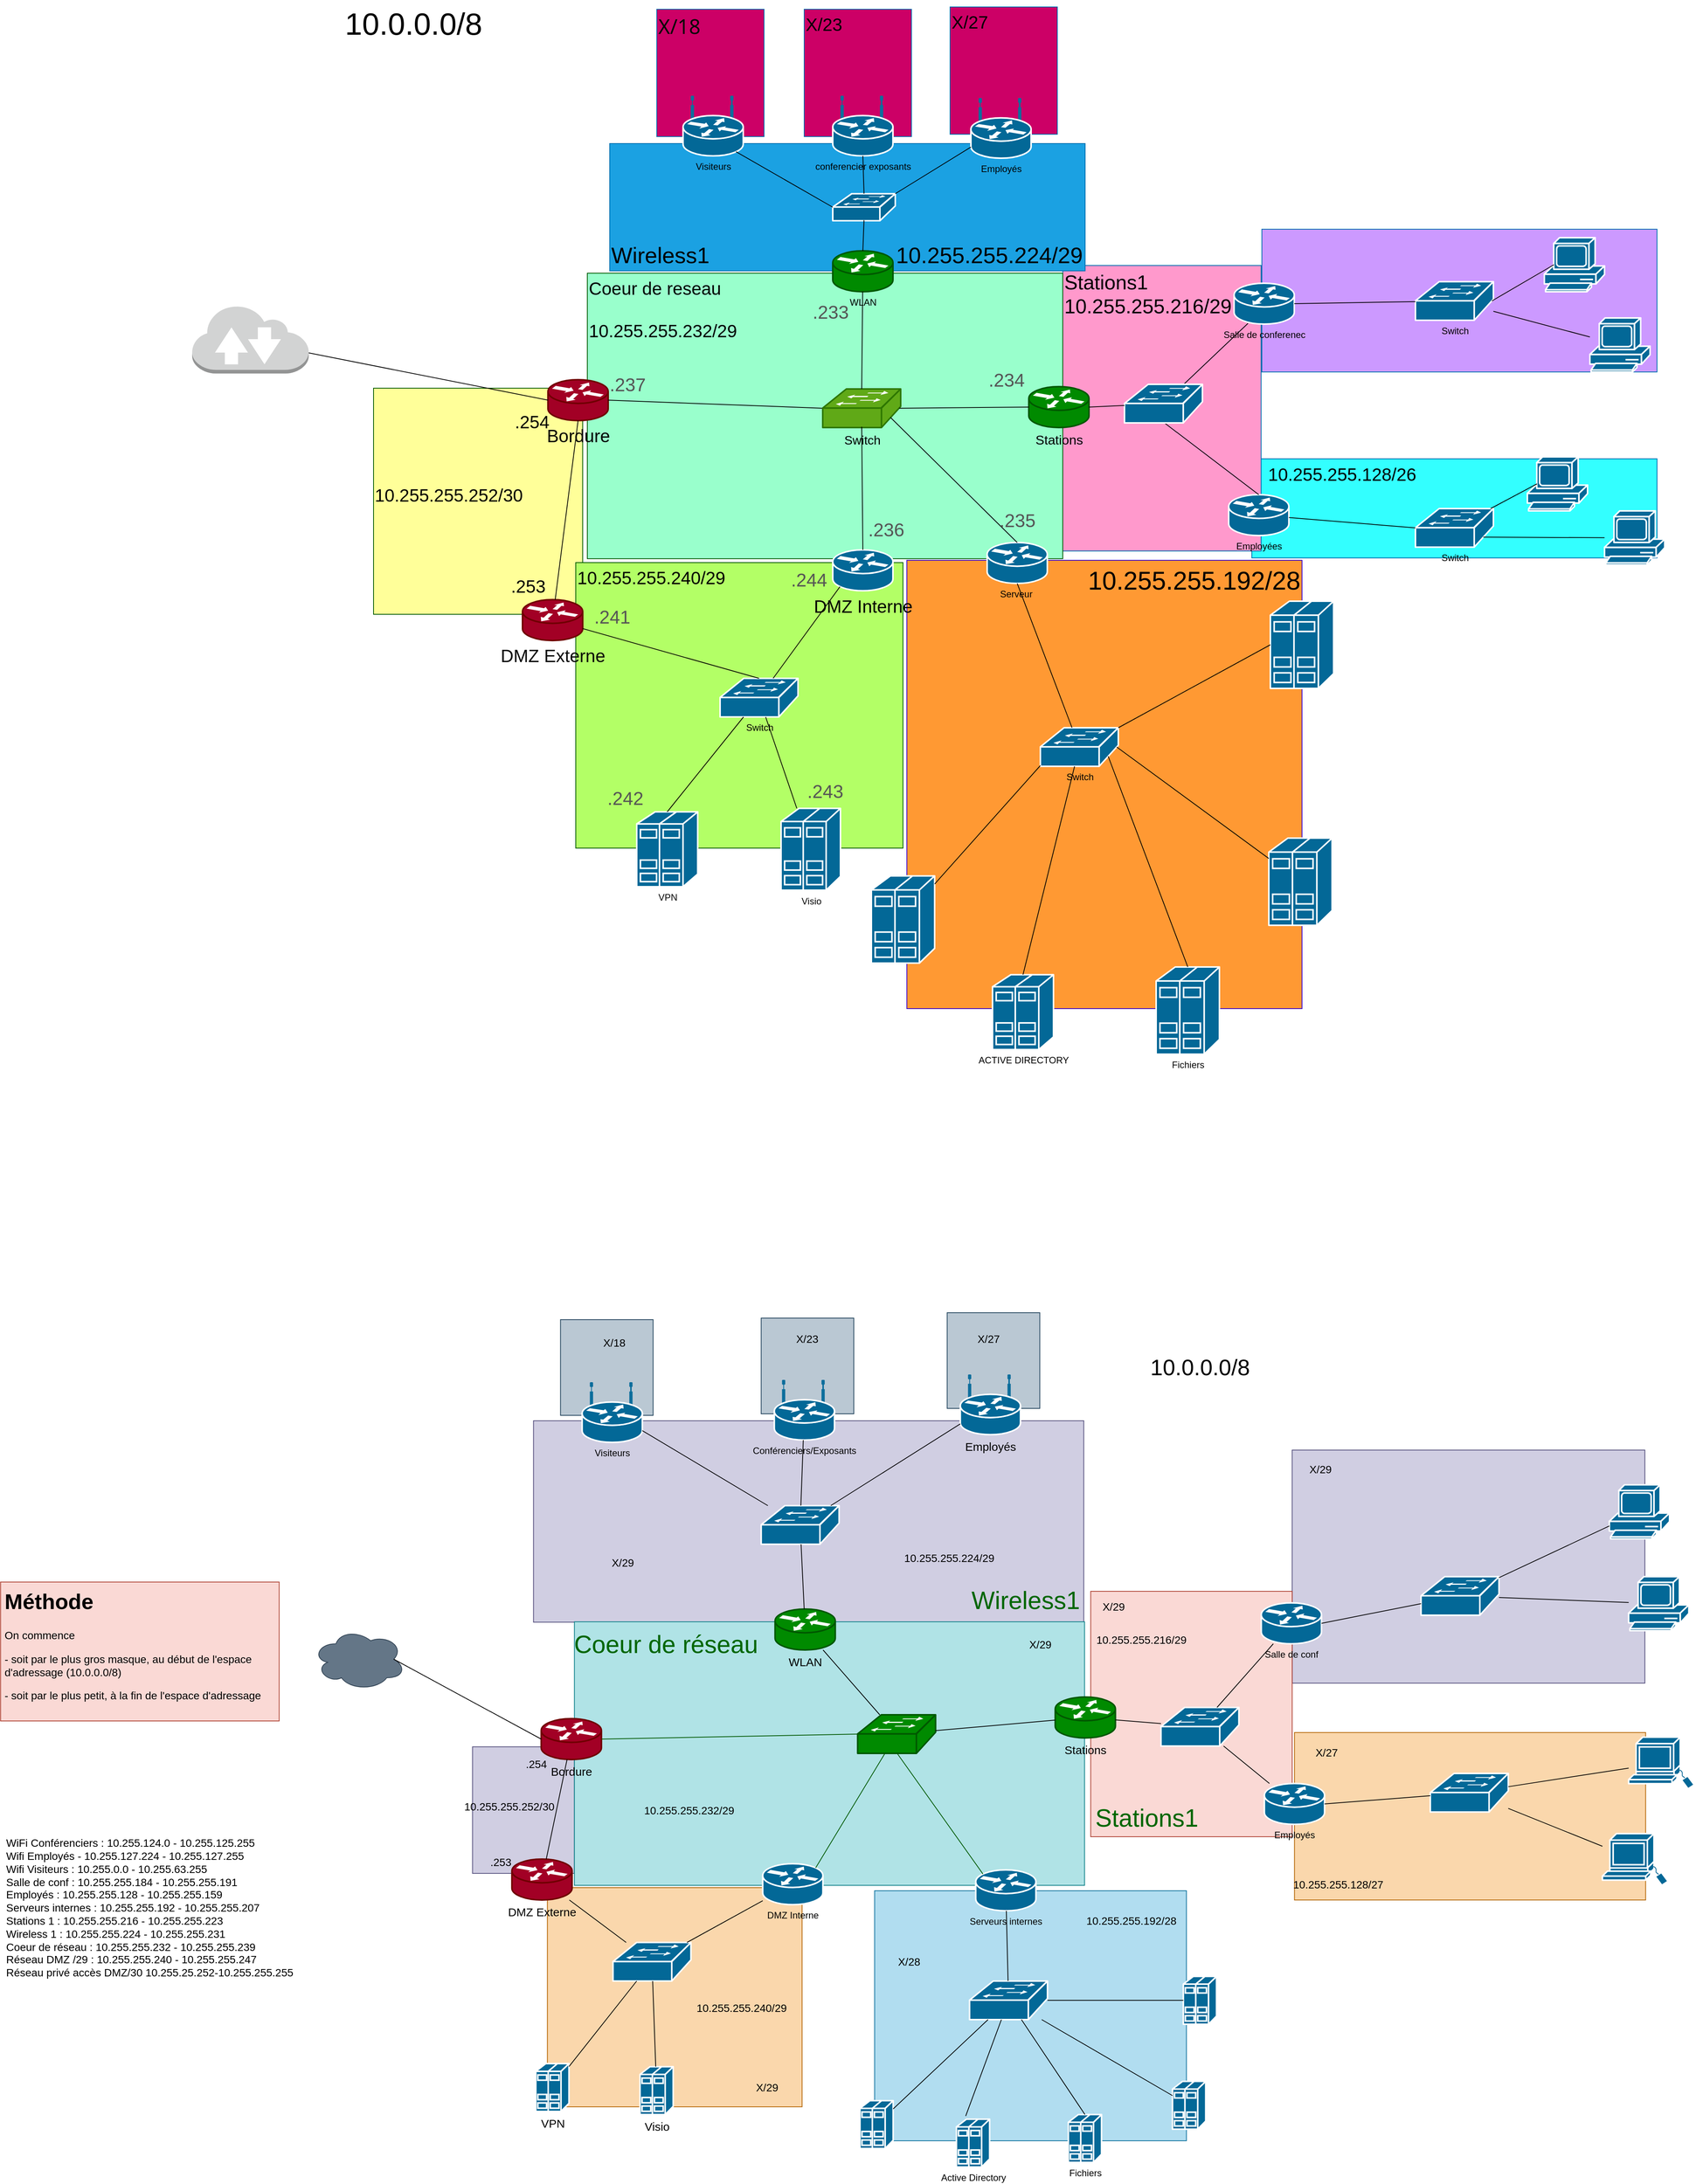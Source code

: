 <mxfile>
    <diagram id="mN6SSAWdcMimSjzaVOWr" name="Page-1">
        <mxGraphModel dx="5217" dy="3893" grid="0" gridSize="10" guides="1" tooltips="1" connect="1" arrows="1" fold="1" page="1" pageScale="1" pageWidth="850" pageHeight="1100" background="#ffffff" math="0" shadow="0">
            <root>
                <mxCell id="0"/>
                <mxCell id="1" parent="0"/>
                <mxCell id="145" value="&lt;font color=&quot;#000000&quot; style=&quot;font-size: 23px;&quot;&gt;X/27&lt;/font&gt;" style="rounded=0;whiteSpace=wrap;html=1;labelBackgroundColor=none;fontSize=23;fontColor=#ffffff;strokeColor=#006EAF;connectable=0;allowArrows=0;fillColor=#CC0066;align=left;verticalAlign=top;" vertex="1" parent="1">
                    <mxGeometry x="539" y="-527" width="139" height="165" as="geometry"/>
                </mxCell>
                <mxCell id="144" value="&lt;font color=&quot;#000000&quot; style=&quot;font-size: 23px;&quot;&gt;X/23&lt;/font&gt;" style="rounded=0;whiteSpace=wrap;html=1;labelBackgroundColor=none;fontSize=23;fontColor=#ffffff;strokeColor=#006EAF;connectable=0;allowArrows=0;fillColor=#CC0066;verticalAlign=top;align=left;" vertex="1" parent="1">
                    <mxGeometry x="350" y="-524" width="139" height="165" as="geometry"/>
                </mxCell>
                <mxCell id="143" value="&lt;span style=&quot;font-family: Söhne, ui-sans-serif, system-ui, -apple-system, &amp;quot;Segoe UI&amp;quot;, Roboto, Ubuntu, Cantarell, &amp;quot;Noto Sans&amp;quot;, sans-serif, &amp;quot;Helvetica Neue&amp;quot;, Arial, &amp;quot;Apple Color Emoji&amp;quot;, &amp;quot;Segoe UI Emoji&amp;quot;, &amp;quot;Segoe UI Symbol&amp;quot;, &amp;quot;Noto Color Emoji&amp;quot;; font-size: 26px;&quot;&gt;X/18&lt;/span&gt;" style="rounded=0;whiteSpace=wrap;html=1;labelBackgroundColor=none;fontSize=26;fontColor=#080808;strokeColor=#006EAF;connectable=0;allowArrows=0;fillColor=#CC0066;align=left;verticalAlign=top;" vertex="1" parent="1">
                    <mxGeometry x="159" y="-524" width="139" height="165" as="geometry"/>
                </mxCell>
                <mxCell id="137" value="" style="rounded=0;whiteSpace=wrap;html=1;labelBackgroundColor=none;fontSize=23;fontColor=#ffffff;strokeColor=#005700;connectable=0;allowArrows=0;fillColor=#FFFF99;align=left;verticalAlign=top;" vertex="1" parent="1">
                    <mxGeometry x="-208" y="-33" width="271" height="293" as="geometry"/>
                </mxCell>
                <mxCell id="136" value="10.255.255.240/29" style="rounded=0;whiteSpace=wrap;html=1;labelBackgroundColor=none;fontSize=23;fontColor=#000000;strokeColor=#005700;connectable=0;allowArrows=0;fillColor=#B3FF66;align=left;verticalAlign=top;" vertex="1" parent="1">
                    <mxGeometry x="54" y="193" width="424" height="370" as="geometry"/>
                </mxCell>
                <mxCell id="134" value="&lt;font color=&quot;#000000&quot;&gt;10.255.255.192/28&lt;/font&gt;" style="rounded=0;whiteSpace=wrap;html=1;labelBackgroundColor=none;fontSize=33;fontColor=#ffffff;strokeColor=#3700CC;connectable=0;allowArrows=0;fillColor=#FF9933;align=right;verticalAlign=top;" vertex="1" parent="1">
                    <mxGeometry x="483" y="190" width="512" height="581" as="geometry"/>
                </mxCell>
                <mxCell id="133" value="&amp;nbsp; &amp;nbsp;10.255.255.128/26" style="rounded=0;whiteSpace=wrap;html=1;labelBackgroundColor=none;fontSize=23;fontColor=#000000;strokeColor=#006EAF;connectable=0;allowArrows=0;fillColor=#33FFFF;verticalAlign=top;align=left;" vertex="1" parent="1">
                    <mxGeometry x="930" y="58.5" width="525" height="128.5" as="geometry"/>
                </mxCell>
                <mxCell id="132" value="" style="rounded=0;whiteSpace=wrap;html=1;labelBackgroundColor=none;fontSize=24;fontColor=#000000;strokeColor=#006EAF;connectable=0;allowArrows=0;fillColor=#CC99FF;align=left;verticalAlign=top;" vertex="1" parent="1">
                    <mxGeometry x="943" y="-239" width="512" height="185" as="geometry"/>
                </mxCell>
                <mxCell id="131" value="Stations1 &lt;br&gt;10.255.255.216/29" style="rounded=0;whiteSpace=wrap;html=1;labelBackgroundColor=none;fontSize=26;fontColor=#000000;strokeColor=#006EAF;connectable=0;allowArrows=0;fillColor=#FF99CC;verticalAlign=top;align=left;" vertex="1" parent="1">
                    <mxGeometry x="685" y="-192" width="257" height="370" as="geometry"/>
                </mxCell>
                <mxCell id="130" value="&lt;font style=&quot;font-size: 29px;&quot; color=&quot;#000000&quot;&gt;Wireless1&amp;nbsp; &amp;nbsp; &amp;nbsp; &amp;nbsp; &amp;nbsp; &amp;nbsp; &amp;nbsp; &amp;nbsp; &amp;nbsp; &amp;nbsp; &amp;nbsp; &amp;nbsp; &amp;nbsp; &amp;nbsp; &amp;nbsp; 10.255.255.224/29&lt;/font&gt;" style="rounded=0;whiteSpace=wrap;html=1;labelBackgroundColor=none;fontSize=17;fontColor=#ffffff;strokeColor=#006EAF;connectable=0;allowArrows=0;fillColor=#1ba1e2;verticalAlign=bottom;align=left;" vertex="1" parent="1">
                    <mxGeometry x="98" y="-350" width="616" height="165" as="geometry"/>
                </mxCell>
                <mxCell id="124" value="&lt;font style=&quot;font-size: 23px;&quot;&gt;Coeur de reseau&lt;br style=&quot;font-size: 23px;&quot;&gt;&lt;br style=&quot;font-size: 23px;&quot;&gt;&lt;/font&gt;&lt;span style=&quot;font-family: Poppins, sans-serif; font-size: 23px;&quot;&gt;&lt;font style=&quot;font-size: 23px;&quot;&gt;10.255.255.232&lt;/font&gt;&lt;/span&gt;&lt;font style=&quot;font-size: 23px;&quot;&gt;&lt;font style=&quot;font-size: 23px;&quot;&gt;/29&lt;/font&gt;&lt;br style=&quot;font-size: 23px;&quot;&gt;&lt;/font&gt;" style="rounded=0;whiteSpace=wrap;html=1;labelBackgroundColor=none;fontSize=23;fontColor=#000000;strokeColor=#005700;connectable=0;allowArrows=0;fillColor=#99FFCC;align=left;verticalAlign=top;" vertex="1" parent="1">
                    <mxGeometry x="69" y="-182" width="616" height="370" as="geometry"/>
                </mxCell>
                <mxCell id="9" value="Serveur&amp;nbsp;" style="shape=mxgraph.cisco.routers.router;sketch=0;html=1;pointerEvents=1;dashed=0;fillColor=#036897;strokeColor=#ffffff;strokeWidth=2;verticalLabelPosition=bottom;verticalAlign=top;align=center;outlineConnect=0;labelBackgroundColor=none;fontColor=#000000;" vertex="1" parent="1">
                    <mxGeometry x="587" y="167" width="78" height="53" as="geometry"/>
                </mxCell>
                <mxCell id="19" value="Visiteurs" style="shape=mxgraph.cisco.routers.wireless_router;sketch=0;html=1;pointerEvents=1;dashed=0;fillColor=#036897;strokeColor=#ffffff;strokeWidth=2;verticalLabelPosition=bottom;verticalAlign=top;align=center;outlineConnect=0;labelBackgroundColor=none;fontColor=#000000;" vertex="1" parent="1">
                    <mxGeometry x="193" y="-411" width="78" height="77" as="geometry"/>
                </mxCell>
                <mxCell id="39" value="Salle de conferenec" style="shape=mxgraph.cisco.routers.router;sketch=0;html=1;pointerEvents=1;dashed=0;fillColor=#036897;strokeColor=#ffffff;strokeWidth=2;verticalLabelPosition=bottom;verticalAlign=top;align=center;outlineConnect=0;labelBackgroundColor=none;fontColor=#000000;" vertex="1" parent="1">
                    <mxGeometry x="907" y="-169" width="78" height="53" as="geometry"/>
                </mxCell>
                <mxCell id="40" value="Employées" style="shape=mxgraph.cisco.routers.router;sketch=0;html=1;pointerEvents=1;dashed=0;fillColor=#036897;strokeColor=#ffffff;strokeWidth=2;verticalLabelPosition=bottom;verticalAlign=top;align=center;outlineConnect=0;labelBackgroundColor=none;fontColor=#000000;" vertex="1" parent="1">
                    <mxGeometry x="900" y="105" width="78" height="53" as="geometry"/>
                </mxCell>
                <mxCell id="41" value="&amp;nbsp;conferencier exposants&amp;nbsp;" style="shape=mxgraph.cisco.routers.wireless_router;sketch=0;html=1;pointerEvents=1;dashed=0;fillColor=#036897;strokeColor=#ffffff;strokeWidth=2;verticalLabelPosition=bottom;verticalAlign=top;align=center;outlineConnect=0;labelBackgroundColor=none;fontColor=#000000;" vertex="1" parent="1">
                    <mxGeometry x="387" y="-411" width="78" height="77" as="geometry"/>
                </mxCell>
                <mxCell id="43" value="Switch" style="shape=mxgraph.cisco.switches.workgroup_switch;sketch=0;html=1;pointerEvents=1;dashed=0;fillColor=#036897;strokeColor=#ffffff;strokeWidth=2;verticalLabelPosition=bottom;verticalAlign=top;align=center;outlineConnect=0;labelBackgroundColor=none;fontColor=#000000;" vertex="1" parent="1">
                    <mxGeometry x="1142" y="-171" width="101" height="50" as="geometry"/>
                </mxCell>
                <mxCell id="44" value="Switch" style="shape=mxgraph.cisco.switches.workgroup_switch;sketch=0;html=1;pointerEvents=1;dashed=0;fillColor=#036897;strokeColor=#ffffff;strokeWidth=2;verticalLabelPosition=bottom;verticalAlign=top;align=center;outlineConnect=0;labelBackgroundColor=none;fontColor=#000000;" vertex="1" parent="1">
                    <mxGeometry x="1142" y="123" width="101" height="50" as="geometry"/>
                </mxCell>
                <mxCell id="46" value="" style="endArrow=none;html=1;strokeColor=#000000;fontColor=#000000;exitX=1;exitY=0.5;exitDx=0;exitDy=0;exitPerimeter=0;" edge="1" parent="1" source="39" target="43">
                    <mxGeometry width="50" height="50" relative="1" as="geometry">
                        <mxPoint x="718" y="130" as="sourcePoint"/>
                        <mxPoint x="768" y="80" as="targetPoint"/>
                    </mxGeometry>
                </mxCell>
                <mxCell id="47" value="" style="endArrow=none;html=1;strokeColor=#000000;fontColor=#000000;entryX=0;entryY=0.5;entryDx=0;entryDy=0;entryPerimeter=0;" edge="1" parent="1" source="40" target="44">
                    <mxGeometry width="50" height="50" relative="1" as="geometry">
                        <mxPoint x="832" y="160" as="sourcePoint"/>
                        <mxPoint x="948.954" y="-105" as="targetPoint"/>
                    </mxGeometry>
                </mxCell>
                <mxCell id="48" value="" style="shape=mxgraph.cisco.computers_and_peripherals.pc;sketch=0;html=1;pointerEvents=1;dashed=0;fillColor=#036897;strokeColor=#ffffff;strokeWidth=2;verticalLabelPosition=bottom;verticalAlign=top;align=center;outlineConnect=0;labelBackgroundColor=none;fontColor=#000000;" vertex="1" parent="1">
                    <mxGeometry x="1309" y="-228" width="78" height="70" as="geometry"/>
                </mxCell>
                <mxCell id="49" value="" style="shape=mxgraph.cisco.computers_and_peripherals.pc;sketch=0;html=1;pointerEvents=1;dashed=0;fillColor=#036897;strokeColor=#ffffff;strokeWidth=2;verticalLabelPosition=bottom;verticalAlign=top;align=center;outlineConnect=0;labelBackgroundColor=none;fontColor=#000000;" vertex="1" parent="1">
                    <mxGeometry x="1368" y="-124" width="78" height="70" as="geometry"/>
                </mxCell>
                <mxCell id="50" value="" style="shape=mxgraph.cisco.computers_and_peripherals.pc;sketch=0;html=1;pointerEvents=1;dashed=0;fillColor=#036897;strokeColor=#ffffff;strokeWidth=2;verticalLabelPosition=bottom;verticalAlign=top;align=center;outlineConnect=0;labelBackgroundColor=none;fontColor=#000000;" vertex="1" parent="1">
                    <mxGeometry x="1287" y="56" width="78" height="70" as="geometry"/>
                </mxCell>
                <mxCell id="51" value="" style="shape=mxgraph.cisco.computers_and_peripherals.pc;sketch=0;html=1;pointerEvents=1;dashed=0;fillColor=#036897;strokeColor=#ffffff;strokeWidth=2;verticalLabelPosition=bottom;verticalAlign=top;align=center;outlineConnect=0;labelBackgroundColor=none;fontColor=#000000;" vertex="1" parent="1">
                    <mxGeometry x="1387" y="126" width="78" height="70" as="geometry"/>
                </mxCell>
                <mxCell id="52" value="ACTIVE DIRECTORY" style="shape=mxgraph.cisco.servers.standard_host;sketch=0;html=1;pointerEvents=1;dashed=0;fillColor=#036897;strokeColor=#ffffff;strokeWidth=2;verticalLabelPosition=bottom;verticalAlign=top;align=center;outlineConnect=0;fontColor=#000000;" vertex="1" parent="1">
                    <mxGeometry x="594" y="727" width="79" height="97" as="geometry"/>
                </mxCell>
                <mxCell id="53" value="Switch" style="shape=mxgraph.cisco.switches.workgroup_switch;sketch=0;html=1;pointerEvents=1;dashed=0;fillColor=#036897;strokeColor=#ffffff;strokeWidth=2;verticalLabelPosition=bottom;verticalAlign=top;align=center;outlineConnect=0;labelBackgroundColor=none;fontColor=#000000;" vertex="1" parent="1">
                    <mxGeometry x="656" y="407" width="101" height="50" as="geometry"/>
                </mxCell>
                <mxCell id="58" value="" style="endArrow=none;html=1;strokeColor=#000000;fontColor=#000000;" edge="1" parent="1" source="43" target="49">
                    <mxGeometry width="50" height="50" relative="1" as="geometry">
                        <mxPoint x="1133" y="31.37" as="sourcePoint"/>
                        <mxPoint x="1297.36" y="-26.997" as="targetPoint"/>
                    </mxGeometry>
                </mxCell>
                <mxCell id="59" value="" style="endArrow=none;html=1;strokeColor=#000000;fontColor=#000000;exitX=0.98;exitY=0.5;exitDx=0;exitDy=0;exitPerimeter=0;entryX=0.16;entryY=0.5;entryDx=0;entryDy=0;entryPerimeter=0;" edge="1" parent="1" source="43" target="48">
                    <mxGeometry width="50" height="50" relative="1" as="geometry">
                        <mxPoint x="1254.0" y="-120.322" as="sourcePoint"/>
                        <mxPoint x="1421" y="-94.93" as="targetPoint"/>
                    </mxGeometry>
                </mxCell>
                <mxCell id="60" value="" style="endArrow=none;html=1;strokeColor=#000000;fontColor=#000000;entryX=0.16;entryY=0.5;entryDx=0;entryDy=0;entryPerimeter=0;" edge="1" parent="1" source="44" target="50">
                    <mxGeometry width="50" height="50" relative="1" as="geometry">
                        <mxPoint x="1199" y="51" as="sourcePoint"/>
                        <mxPoint x="1375.5" y="-55" as="targetPoint"/>
                    </mxGeometry>
                </mxCell>
                <mxCell id="61" value="" style="endArrow=none;html=1;strokeColor=#000000;fontColor=#000000;exitX=0.87;exitY=0.74;exitDx=0;exitDy=0;exitPerimeter=0;" edge="1" parent="1" source="44" target="51">
                    <mxGeometry width="50" height="50" relative="1" as="geometry">
                        <mxPoint x="1236.0" y="96.825" as="sourcePoint"/>
                        <mxPoint x="1420.48" y="56" as="targetPoint"/>
                    </mxGeometry>
                </mxCell>
                <mxCell id="64" value="" style="endArrow=none;html=1;strokeColor=#000000;fontColor=#000000;exitX=0.5;exitY=1;exitDx=0;exitDy=0;exitPerimeter=0;" edge="1" parent="1" source="9" target="53">
                    <mxGeometry width="50" height="50" relative="1" as="geometry">
                        <mxPoint x="673.458" y="120" as="sourcePoint"/>
                        <mxPoint x="550" y="274" as="targetPoint"/>
                    </mxGeometry>
                </mxCell>
                <mxCell id="65" value="" style="endArrow=none;html=1;strokeColor=#000000;fontColor=#000000;entryX=0.5;entryY=0;entryDx=0;entryDy=0;entryPerimeter=0;" edge="1" parent="1" source="53" target="52">
                    <mxGeometry width="50" height="50" relative="1" as="geometry">
                        <mxPoint x="695.458" y="385" as="sourcePoint"/>
                        <mxPoint x="572" y="539" as="targetPoint"/>
                    </mxGeometry>
                </mxCell>
                <mxCell id="72" value="Bordure" style="shape=mxgraph.cisco.routers.router;sketch=0;html=1;pointerEvents=1;dashed=0;fillColor=#a20025;strokeColor=#6F0000;strokeWidth=2;verticalLabelPosition=bottom;verticalAlign=top;align=center;outlineConnect=0;labelBackgroundColor=none;fontColor=#000000;fontSize=23;" vertex="1" parent="1">
                    <mxGeometry x="18" y="-44" width="78" height="53" as="geometry"/>
                </mxCell>
                <mxCell id="73" value="" style="outlineConnect=0;dashed=0;verticalLabelPosition=bottom;verticalAlign=top;align=center;html=1;shape=mxgraph.aws3.internet_2;fillColor=#D2D3D3;gradientColor=none;labelBackgroundColor=none;fontSize=21;fontColor=#000000;" vertex="1" parent="1">
                    <mxGeometry x="-443" y="-141" width="151" height="89" as="geometry"/>
                </mxCell>
                <mxCell id="74" value="" style="endArrow=none;html=1;strokeColor=#000000;fontSize=21;fontColor=#000000;entryX=0;entryY=0.5;entryDx=0;entryDy=0;entryPerimeter=0;exitX=1;exitY=0.5;exitDx=0;exitDy=0;exitPerimeter=0;" edge="1" parent="1" source="72" target="88">
                    <mxGeometry width="50" height="50" relative="1" as="geometry">
                        <mxPoint x="-21" y="58" as="sourcePoint"/>
                        <mxPoint x="330" y="-1.7" as="targetPoint"/>
                    </mxGeometry>
                </mxCell>
                <mxCell id="75" value="&lt;font color=&quot;#080808&quot;&gt;Visio&lt;/font&gt;" style="shape=mxgraph.cisco.servers.standard_host;sketch=0;html=1;pointerEvents=1;dashed=0;fillColor=#036897;strokeColor=#ffffff;strokeWidth=2;verticalLabelPosition=bottom;verticalAlign=top;align=center;outlineConnect=0;" vertex="1" parent="1">
                    <mxGeometry x="320" y="511.5" width="77" height="106" as="geometry"/>
                </mxCell>
                <mxCell id="76" value="DMZ Interne" style="shape=mxgraph.cisco.routers.router;sketch=0;html=1;pointerEvents=1;dashed=0;fillColor=#036897;strokeColor=#ffffff;strokeWidth=2;verticalLabelPosition=bottom;verticalAlign=top;align=center;outlineConnect=0;labelBackgroundColor=none;fontColor=#000000;fontSize=23;" vertex="1" parent="1">
                    <mxGeometry x="387" y="176.5" width="78" height="53" as="geometry"/>
                </mxCell>
                <mxCell id="77" value="VPN" style="shape=mxgraph.cisco.servers.standard_host;sketch=0;html=1;pointerEvents=1;dashed=0;fillColor=#036897;strokeColor=#ffffff;strokeWidth=2;verticalLabelPosition=bottom;verticalAlign=top;align=center;outlineConnect=0;fontColor=#080808;" vertex="1" parent="1">
                    <mxGeometry x="133" y="516" width="79" height="97" as="geometry"/>
                </mxCell>
                <mxCell id="78" value="Switch" style="shape=mxgraph.cisco.switches.workgroup_switch;sketch=0;html=1;pointerEvents=1;dashed=0;fillColor=#036897;strokeColor=#ffffff;strokeWidth=2;verticalLabelPosition=bottom;verticalAlign=top;align=center;outlineConnect=0;labelBackgroundColor=none;fontColor=#000000;" vertex="1" parent="1">
                    <mxGeometry x="241" y="343" width="101" height="50" as="geometry"/>
                </mxCell>
                <mxCell id="79" value="" style="endArrow=none;html=1;strokeColor=#000000;fontColor=#000000;" edge="1" parent="1" source="78" target="75">
                    <mxGeometry width="50" height="50" relative="1" as="geometry">
                        <mxPoint x="-162.5" y="222" as="sourcePoint"/>
                        <mxPoint x="-80.5" y="86" as="targetPoint"/>
                    </mxGeometry>
                </mxCell>
                <mxCell id="80" value="" style="endArrow=none;html=1;strokeColor=#000000;fontColor=#000000;exitX=0.12;exitY=0.9;exitDx=0;exitDy=0;exitPerimeter=0;" edge="1" parent="1" source="76" target="78">
                    <mxGeometry width="50" height="50" relative="1" as="geometry">
                        <mxPoint x="-194.542" y="17" as="sourcePoint"/>
                        <mxPoint x="-318" y="171" as="targetPoint"/>
                        <Array as="points"/>
                    </mxGeometry>
                </mxCell>
                <mxCell id="81" value="" style="endArrow=none;html=1;strokeColor=#000000;fontColor=#000000;entryX=0.5;entryY=0;entryDx=0;entryDy=0;entryPerimeter=0;" edge="1" parent="1" source="78" target="77">
                    <mxGeometry width="50" height="50" relative="1" as="geometry">
                        <mxPoint x="-172.542" y="282" as="sourcePoint"/>
                        <mxPoint x="-296" y="436" as="targetPoint"/>
                    </mxGeometry>
                </mxCell>
                <mxCell id="84" value="&lt;font color=&quot;#080808&quot; style=&quot;font-size: 23px;&quot;&gt;DMZ Externe&lt;/font&gt;" style="shape=mxgraph.cisco.routers.router;sketch=0;html=1;pointerEvents=1;dashed=0;fillColor=#a20025;strokeColor=#6F0000;strokeWidth=2;verticalLabelPosition=bottom;verticalAlign=top;align=center;outlineConnect=0;labelBackgroundColor=none;fontColor=#ffffff;fontSize=23;fontStyle=0" vertex="1" parent="1">
                    <mxGeometry x="-15" y="241" width="78" height="53" as="geometry"/>
                </mxCell>
                <mxCell id="85" value="" style="endArrow=none;html=1;strokeColor=#000000;fontColor=#000000;entryX=0.5;entryY=0;entryDx=0;entryDy=0;entryPerimeter=0;" edge="1" parent="1" source="84" target="78">
                    <mxGeometry width="50" height="50" relative="1" as="geometry">
                        <mxPoint x="-215.64" y="-11.3" as="sourcePoint"/>
                        <mxPoint x="-195.188" y="69" as="targetPoint"/>
                        <Array as="points"/>
                    </mxGeometry>
                </mxCell>
                <mxCell id="86" value="" style="endArrow=none;html=1;strokeColor=#000000;fontColor=#000000;entryX=0.5;entryY=1;entryDx=0;entryDy=0;entryPerimeter=0;" edge="1" parent="1" source="84" target="72">
                    <mxGeometry width="50" height="50" relative="1" as="geometry">
                        <mxPoint x="-63.297" y="13" as="sourcePoint"/>
                        <mxPoint x="193" y="12" as="targetPoint"/>
                        <Array as="points"/>
                    </mxGeometry>
                </mxCell>
                <mxCell id="88" value="Switch" style="shape=mxgraph.cisco.switches.workgroup_switch;sketch=0;html=1;pointerEvents=1;dashed=0;fillColor=#60a917;strokeColor=#2D7600;strokeWidth=2;verticalLabelPosition=bottom;verticalAlign=top;align=center;outlineConnect=0;labelBackgroundColor=none;fontColor=#000000;fontSize=16;" vertex="1" parent="1">
                    <mxGeometry x="374" y="-32" width="101" height="50" as="geometry"/>
                </mxCell>
                <mxCell id="91" value="Employés" style="shape=mxgraph.cisco.routers.wireless_router;sketch=0;html=1;pointerEvents=1;dashed=0;fillColor=#036897;strokeColor=#ffffff;strokeWidth=2;verticalLabelPosition=bottom;verticalAlign=top;align=center;outlineConnect=0;labelBackgroundColor=none;fontColor=#000000;" vertex="1" parent="1">
                    <mxGeometry x="566" y="-408" width="78" height="77" as="geometry"/>
                </mxCell>
                <mxCell id="92" value="&lt;font style=&quot;font-size: 17px;&quot; color=&quot;#000000&quot;&gt;Stations&lt;/font&gt;" style="shape=mxgraph.cisco.routers.router;sketch=0;html=1;pointerEvents=1;dashed=0;fillColor=#008a00;strokeColor=#005700;strokeWidth=2;verticalLabelPosition=bottom;verticalAlign=top;align=center;outlineConnect=0;labelBackgroundColor=none;fontColor=#ffffff;" vertex="1" parent="1">
                    <mxGeometry x="641" y="-35" width="78" height="53" as="geometry"/>
                </mxCell>
                <mxCell id="93" value="" style="endArrow=none;html=1;strokeColor=#000000;fontSize=21;fontColor=#33FF33;entryX=0.231;entryY=0.981;entryDx=0;entryDy=0;entryPerimeter=0;" edge="1" parent="1" source="146" target="39">
                    <mxGeometry width="50" height="50" relative="1" as="geometry">
                        <mxPoint x="765" y="-167" as="sourcePoint"/>
                        <mxPoint x="815" y="-217" as="targetPoint"/>
                    </mxGeometry>
                </mxCell>
                <mxCell id="94" value="" style="endArrow=none;html=1;strokeColor=#000000;fontSize=21;fontColor=#33FF33;exitX=0.5;exitY=0.98;exitDx=0;exitDy=0;exitPerimeter=0;entryX=0.5;entryY=0;entryDx=0;entryDy=0;entryPerimeter=0;" edge="1" parent="1" source="146" target="40">
                    <mxGeometry width="50" height="50" relative="1" as="geometry">
                        <mxPoint x="692.64" y="-28.7" as="sourcePoint"/>
                        <mxPoint x="779.018" y="-111.007" as="targetPoint"/>
                    </mxGeometry>
                </mxCell>
                <mxCell id="95" value="" style="endArrow=none;html=1;strokeColor=#000000;fontSize=21;fontColor=#33FF33;exitX=0.98;exitY=0.5;exitDx=0;exitDy=0;exitPerimeter=0;entryX=0;entryY=0.5;entryDx=0;entryDy=0;entryPerimeter=0;" edge="1" parent="1" source="88" target="92">
                    <mxGeometry width="50" height="50" relative="1" as="geometry">
                        <mxPoint x="702.64" y="-18.7" as="sourcePoint"/>
                        <mxPoint x="789.018" y="-101.007" as="targetPoint"/>
                    </mxGeometry>
                </mxCell>
                <mxCell id="97" value="" style="endArrow=none;html=1;strokeColor=#000000;fontColor=#000000;entryX=0.5;entryY=0.98;entryDx=0;entryDy=0;entryPerimeter=0;exitX=0.5;exitY=0;exitDx=0;exitDy=0;exitPerimeter=0;" edge="1" parent="1" source="76" target="88">
                    <mxGeometry width="50" height="50" relative="1" as="geometry">
                        <mxPoint x="331.004" y="241" as="sourcePoint"/>
                        <mxPoint x="336.28" y="48" as="targetPoint"/>
                        <Array as="points"/>
                    </mxGeometry>
                </mxCell>
                <mxCell id="98" value="" style="endArrow=none;html=1;strokeColor=#000000;fontColor=#000000;entryX=0.87;entryY=0.74;entryDx=0;entryDy=0;entryPerimeter=0;exitX=0.5;exitY=0;exitDx=0;exitDy=0;exitPerimeter=0;" edge="1" parent="1" source="9" target="88">
                    <mxGeometry width="50" height="50" relative="1" as="geometry">
                        <mxPoint x="409" y="186" as="sourcePoint"/>
                        <mxPoint x="435.5" y="33.0" as="targetPoint"/>
                        <Array as="points"/>
                    </mxGeometry>
                </mxCell>
                <mxCell id="100" value="" style="endArrow=none;html=1;strokeColor=#000000;fontColor=#000000;entryX=0;entryY=0.5;entryDx=0;entryDy=0;entryPerimeter=0;exitX=1;exitY=0.7;exitDx=0;exitDy=0;exitPerimeter=0;" edge="1" parent="1" source="73" target="72">
                    <mxGeometry width="50" height="50" relative="1" as="geometry">
                        <mxPoint x="43.999" y="158" as="sourcePoint"/>
                        <mxPoint x="46.53" y="15" as="targetPoint"/>
                        <Array as="points"/>
                    </mxGeometry>
                </mxCell>
                <mxCell id="101" value="&lt;font color=&quot;#000000&quot;&gt;WLAN&lt;/font&gt;" style="shape=mxgraph.cisco.routers.router;sketch=0;html=1;pointerEvents=1;dashed=0;fillColor=#008a00;strokeColor=#005700;strokeWidth=2;verticalLabelPosition=bottom;verticalAlign=top;align=center;outlineConnect=0;labelBackgroundColor=none;fontColor=#ffffff;" vertex="1" parent="1">
                    <mxGeometry x="387" y="-211" width="78" height="53" as="geometry"/>
                </mxCell>
                <mxCell id="105" value="" style="endArrow=none;html=1;strokeColor=#000000;fontSize=15;fontColor=#080808;exitX=0.5;exitY=0;exitDx=0;exitDy=0;exitPerimeter=0;" edge="1" parent="1" source="88" target="101">
                    <mxGeometry width="50" height="50" relative="1" as="geometry">
                        <mxPoint x="422.64" y="-193.7" as="sourcePoint"/>
                        <mxPoint x="545.0" y="-329" as="targetPoint"/>
                    </mxGeometry>
                </mxCell>
                <mxCell id="106" value="" style="shape=mxgraph.cisco.servers.standard_host;sketch=0;html=1;pointerEvents=1;dashed=0;fillColor=#036897;strokeColor=#ffffff;strokeWidth=2;verticalLabelPosition=bottom;verticalAlign=top;align=center;outlineConnect=0;" vertex="1" parent="1">
                    <mxGeometry x="954" y="243" width="82" height="113" as="geometry"/>
                </mxCell>
                <mxCell id="108" value="" style="endArrow=none;html=1;strokeColor=#000000;fontColor=#000000;entryX=0;entryY=0.5;entryDx=0;entryDy=0;entryPerimeter=0;exitX=1;exitY=0;exitDx=0;exitDy=0;exitPerimeter=0;" edge="1" parent="1" source="53" target="106">
                    <mxGeometry width="50" height="50" relative="1" as="geometry">
                        <mxPoint x="755" y="432" as="sourcePoint"/>
                        <mxPoint x="741.862" y="491" as="targetPoint"/>
                    </mxGeometry>
                </mxCell>
                <mxCell id="112" value="" style="shape=mxgraph.cisco.servers.standard_host;sketch=0;html=1;pointerEvents=1;dashed=0;fillColor=#036897;strokeColor=#ffffff;strokeWidth=2;verticalLabelPosition=bottom;verticalAlign=top;align=center;outlineConnect=0;" vertex="1" parent="1">
                    <mxGeometry x="952" y="550" width="82" height="113" as="geometry"/>
                </mxCell>
                <mxCell id="113" value="" style="shape=mxgraph.cisco.servers.standard_host;sketch=0;html=1;pointerEvents=1;dashed=0;fillColor=#036897;strokeColor=#ffffff;strokeWidth=2;verticalLabelPosition=bottom;verticalAlign=top;align=center;outlineConnect=0;" vertex="1" parent="1">
                    <mxGeometry x="437" y="599" width="82" height="113" as="geometry"/>
                </mxCell>
                <mxCell id="114" value="&lt;font color=&quot;#080808&quot;&gt;Fichiers&lt;/font&gt;" style="shape=mxgraph.cisco.servers.standard_host;sketch=0;html=1;pointerEvents=1;dashed=0;fillColor=#036897;strokeColor=#ffffff;strokeWidth=2;verticalLabelPosition=bottom;verticalAlign=top;align=center;outlineConnect=0;" vertex="1" parent="1">
                    <mxGeometry x="806" y="717" width="82" height="113" as="geometry"/>
                </mxCell>
                <mxCell id="116" value="" style="endArrow=none;html=1;strokeColor=#000000;fontColor=#000000;exitX=0;exitY=0.98;exitDx=0;exitDy=0;exitPerimeter=0;" edge="1" parent="1" source="53" target="113">
                    <mxGeometry width="50" height="50" relative="1" as="geometry">
                        <mxPoint x="659" y="444" as="sourcePoint"/>
                        <mxPoint x="572" y="797" as="targetPoint"/>
                    </mxGeometry>
                </mxCell>
                <mxCell id="117" value="" style="endArrow=none;html=1;strokeColor=#000000;fontColor=#000000;exitX=0.87;exitY=0.74;exitDx=0;exitDy=0;exitPerimeter=0;entryX=0.5;entryY=0;entryDx=0;entryDy=0;entryPerimeter=0;" edge="1" parent="1" source="53" target="114">
                    <mxGeometry width="50" height="50" relative="1" as="geometry">
                        <mxPoint x="723.5" y="777.313" as="sourcePoint"/>
                        <mxPoint x="543" y="773.0" as="targetPoint"/>
                    </mxGeometry>
                </mxCell>
                <mxCell id="118" value="" style="endArrow=none;html=1;strokeColor=#000000;fontColor=#000000;exitX=0.98;exitY=0.5;exitDx=0;exitDy=0;exitPerimeter=0;" edge="1" parent="1" source="53" target="112">
                    <mxGeometry width="50" height="50" relative="1" as="geometry">
                        <mxPoint x="743.5" y="684.793" as="sourcePoint"/>
                        <mxPoint x="563" y="680.48" as="targetPoint"/>
                    </mxGeometry>
                </mxCell>
                <mxCell id="146" value="" style="shape=mxgraph.cisco.switches.workgroup_switch;sketch=0;html=1;pointerEvents=1;dashed=0;fillColor=#036897;strokeColor=#ffffff;strokeWidth=2;verticalLabelPosition=bottom;verticalAlign=top;align=center;outlineConnect=0;labelBackgroundColor=#99FFCC;fontSize=17;fontColor=#99FFCC;" vertex="1" parent="1">
                    <mxGeometry x="765" y="-38" width="101" height="50" as="geometry"/>
                </mxCell>
                <mxCell id="147" value="" style="endArrow=none;html=1;strokeColor=#000000;fontSize=21;fontColor=#33FF33;exitX=1;exitY=0.5;exitDx=0;exitDy=0;exitPerimeter=0;" edge="1" parent="1" source="92" target="146">
                    <mxGeometry width="50" height="50" relative="1" as="geometry">
                        <mxPoint x="759" y="48.0" as="sourcePoint"/>
                        <mxPoint x="882.5" y="142" as="targetPoint"/>
                    </mxGeometry>
                </mxCell>
                <mxCell id="149" value="" style="shape=mxgraph.cisco.switches.workgroup_switch;sketch=0;html=1;pointerEvents=1;dashed=0;fillColor=#036897;strokeColor=#ffffff;strokeWidth=2;verticalLabelPosition=bottom;verticalAlign=top;align=center;outlineConnect=0;labelBackgroundColor=#99FFCC;fontSize=17;fontColor=#99FFCC;" vertex="1" parent="1">
                    <mxGeometry x="387" y="-285" width="81" height="35" as="geometry"/>
                </mxCell>
                <mxCell id="150" value="" style="endArrow=none;html=1;strokeColor=#000000;fontSize=17;fontColor=#99FFCC;exitX=1;exitY=0;exitDx=0;exitDy=0;exitPerimeter=0;" edge="1" parent="1" source="149" target="91">
                    <mxGeometry width="50" height="50" relative="1" as="geometry">
                        <mxPoint x="519" y="-203" as="sourcePoint"/>
                        <mxPoint x="569" y="-253" as="targetPoint"/>
                    </mxGeometry>
                </mxCell>
                <mxCell id="151" value="" style="endArrow=none;html=1;strokeColor=#000000;fontSize=17;fontColor=#99FFCC;exitX=0.5;exitY=0;exitDx=0;exitDy=0;exitPerimeter=0;entryX=0.5;entryY=1;entryDx=0;entryDy=0;entryPerimeter=0;" edge="1" parent="1" source="149" target="41">
                    <mxGeometry width="50" height="50" relative="1" as="geometry">
                        <mxPoint x="455.0" y="-228" as="sourcePoint"/>
                        <mxPoint x="553" y="-288.445" as="targetPoint"/>
                    </mxGeometry>
                </mxCell>
                <mxCell id="152" value="" style="endArrow=none;html=1;strokeColor=#000000;fontSize=17;fontColor=#99FFCC;exitX=0;exitY=0.5;exitDx=0;exitDy=0;exitPerimeter=0;entryX=0.88;entryY=0.93;entryDx=0;entryDy=0;entryPerimeter=0;" edge="1" parent="1" source="149" target="19">
                    <mxGeometry width="50" height="50" relative="1" as="geometry">
                        <mxPoint x="488.0" y="-265" as="sourcePoint"/>
                        <mxPoint x="586" y="-325.445" as="targetPoint"/>
                    </mxGeometry>
                </mxCell>
                <mxCell id="153" value="" style="endArrow=none;html=1;strokeColor=#000000;fontSize=17;fontColor=#99FFCC;exitX=0.5;exitY=0;exitDx=0;exitDy=0;exitPerimeter=0;entryX=0.5;entryY=0.98;entryDx=0;entryDy=0;entryPerimeter=0;" edge="1" parent="1" source="101" target="149">
                    <mxGeometry width="50" height="50" relative="1" as="geometry">
                        <mxPoint x="383.36" y="-187.11" as="sourcePoint"/>
                        <mxPoint x="258.0" y="-259.0" as="targetPoint"/>
                    </mxGeometry>
                </mxCell>
                <UserObject label="10.0.0.0/8" link="10.0.0.0/8" id="154">
                    <mxCell style="text;whiteSpace=wrap;html=1;fontSize=40;fontColor=#000000;" vertex="1" parent="1">
                        <mxGeometry x="-247" y="-536" width="203" height="63" as="geometry"/>
                    </mxCell>
                </UserObject>
                <mxCell id="155" value="&lt;span style=&quot;text-align: left;&quot;&gt;10.255.255.252/30&lt;/span&gt;" style="text;html=1;strokeColor=none;fillColor=none;align=center;verticalAlign=middle;whiteSpace=wrap;rounded=0;labelBackgroundColor=none;fontSize=23;fontColor=#000000;" vertex="1" parent="1">
                    <mxGeometry x="-208" y="88" width="195" height="35" as="geometry"/>
                </mxCell>
                <mxCell id="157" value="&lt;span style=&quot;text-align: left;&quot;&gt;.254&lt;/span&gt;" style="text;html=1;strokeColor=none;fillColor=none;align=center;verticalAlign=middle;whiteSpace=wrap;rounded=0;labelBackgroundColor=none;fontSize=23;fontColor=#000000;" vertex="1" parent="1">
                    <mxGeometry x="-32" y="-7" width="59" height="35" as="geometry"/>
                </mxCell>
                <mxCell id="158" value="&lt;span style=&quot;text-align: left;&quot;&gt;.253&lt;/span&gt;" style="text;html=1;strokeColor=none;fillColor=none;align=center;verticalAlign=middle;whiteSpace=wrap;rounded=0;labelBackgroundColor=none;fontSize=23;fontColor=#000000;" vertex="1" parent="1">
                    <mxGeometry x="-37" y="206" width="59" height="35" as="geometry"/>
                </mxCell>
                <mxCell id="161" value="&lt;span style=&quot;color: rgb(85, 85, 85); font-family: Poppins, sans-serif; font-style: normal; font-variant-ligatures: normal; font-variant-caps: normal; font-weight: 400; letter-spacing: normal; orphans: 2; text-align: start; text-indent: 0px; text-transform: none; widows: 2; word-spacing: 0px; -webkit-text-stroke-width: 0px; text-decoration-thickness: initial; text-decoration-style: initial; text-decoration-color: initial; float: none; display: inline !important;&quot;&gt;&lt;font style=&quot;font-size: 24px;&quot;&gt;.233&lt;/font&gt;&lt;/span&gt;" style="text;whiteSpace=wrap;html=1;fontSize=26;fontColor=#000000;labelBackgroundColor=none;" vertex="1" parent="1">
                    <mxGeometry x="359.001" y="-153.996" width="55" height="53" as="geometry"/>
                </mxCell>
                <mxCell id="162" value="&lt;span style=&quot;color: rgb(85, 85, 85); font-family: Poppins, sans-serif; font-style: normal; font-variant-ligatures: normal; font-variant-caps: normal; font-weight: 400; letter-spacing: normal; orphans: 2; text-align: start; text-indent: 0px; text-transform: none; widows: 2; word-spacing: 0px; -webkit-text-stroke-width: 0px; text-decoration-thickness: initial; text-decoration-style: initial; text-decoration-color: initial; float: none; display: inline !important;&quot;&gt;&lt;font style=&quot;font-size: 24px;&quot;&gt;.234&lt;/font&gt;&lt;/span&gt;" style="text;whiteSpace=wrap;html=1;fontSize=26;fontColor=#000000;labelBackgroundColor=none;" vertex="1" parent="1">
                    <mxGeometry x="587.001" y="-65.996" width="55" height="53" as="geometry"/>
                </mxCell>
                <mxCell id="163" value="&lt;span style=&quot;color: rgb(85, 85, 85); font-family: Poppins, sans-serif; font-style: normal; font-variant-ligatures: normal; font-variant-caps: normal; font-weight: 400; letter-spacing: normal; orphans: 2; text-align: start; text-indent: 0px; text-transform: none; widows: 2; word-spacing: 0px; -webkit-text-stroke-width: 0px; text-decoration-thickness: initial; text-decoration-style: initial; text-decoration-color: initial; float: none; display: inline !important;&quot;&gt;&lt;font style=&quot;font-size: 24px;&quot;&gt;.235&lt;/font&gt;&lt;/span&gt;" style="text;whiteSpace=wrap;html=1;fontSize=26;fontColor=#000000;labelBackgroundColor=none;" vertex="1" parent="1">
                    <mxGeometry x="601.001" y="116.004" width="55" height="53" as="geometry"/>
                </mxCell>
                <mxCell id="164" value="&lt;span style=&quot;color: rgb(85, 85, 85); font-family: Poppins, sans-serif; font-style: normal; font-variant-ligatures: normal; font-variant-caps: normal; font-weight: 400; letter-spacing: normal; orphans: 2; text-align: start; text-indent: 0px; text-transform: none; widows: 2; word-spacing: 0px; -webkit-text-stroke-width: 0px; text-decoration-thickness: initial; text-decoration-style: initial; text-decoration-color: initial; float: none; display: inline !important;&quot;&gt;&lt;font style=&quot;font-size: 24px;&quot;&gt;.236&lt;/font&gt;&lt;/span&gt;" style="text;whiteSpace=wrap;html=1;fontSize=26;fontColor=#000000;labelBackgroundColor=none;" vertex="1" parent="1">
                    <mxGeometry x="431.001" y="128.004" width="55" height="53" as="geometry"/>
                </mxCell>
                <mxCell id="165" value="&lt;span style=&quot;color: rgb(85, 85, 85); font-family: Poppins, sans-serif; font-style: normal; font-variant-ligatures: normal; font-variant-caps: normal; font-weight: 400; letter-spacing: normal; orphans: 2; text-align: start; text-indent: 0px; text-transform: none; widows: 2; word-spacing: 0px; -webkit-text-stroke-width: 0px; text-decoration-thickness: initial; text-decoration-style: initial; text-decoration-color: initial; float: none; display: inline !important;&quot;&gt;&lt;font style=&quot;font-size: 24px;&quot;&gt;.237&lt;/font&gt;&lt;/span&gt;" style="text;whiteSpace=wrap;html=1;fontSize=26;fontColor=#000000;labelBackgroundColor=none;" vertex="1" parent="1">
                    <mxGeometry x="96.001" y="-59.996" width="55" height="53" as="geometry"/>
                </mxCell>
                <mxCell id="166" value="&lt;span style=&quot;color: rgb(85, 85, 85); font-family: Poppins, sans-serif; font-style: normal; font-variant-ligatures: normal; font-variant-caps: normal; font-weight: 400; letter-spacing: normal; orphans: 2; text-align: start; text-indent: 0px; text-transform: none; widows: 2; word-spacing: 0px; -webkit-text-stroke-width: 0px; text-decoration-thickness: initial; text-decoration-style: initial; text-decoration-color: initial; float: none; display: inline !important;&quot;&gt;&lt;font style=&quot;font-size: 24px;&quot;&gt;.241&lt;/font&gt;&lt;/span&gt;" style="text;whiteSpace=wrap;html=1;fontSize=26;fontColor=#000000;labelBackgroundColor=none;" vertex="1" parent="1">
                    <mxGeometry x="76.001" y="241.004" width="55" height="53" as="geometry"/>
                </mxCell>
                <mxCell id="167" value="&lt;span style=&quot;color: rgb(85, 85, 85); font-family: Poppins, sans-serif; font-style: normal; font-variant-ligatures: normal; font-variant-caps: normal; font-weight: 400; letter-spacing: normal; orphans: 2; text-align: start; text-indent: 0px; text-transform: none; widows: 2; word-spacing: 0px; -webkit-text-stroke-width: 0px; text-decoration-thickness: initial; text-decoration-style: initial; text-decoration-color: initial; float: none; display: inline !important;&quot;&gt;&lt;font style=&quot;font-size: 24px;&quot;&gt;.242&lt;/font&gt;&lt;/span&gt;" style="text;whiteSpace=wrap;html=1;fontSize=26;fontColor=#000000;labelBackgroundColor=none;" vertex="1" parent="1">
                    <mxGeometry x="93.001" y="476.004" width="55" height="53" as="geometry"/>
                </mxCell>
                <mxCell id="168" value="&lt;span style=&quot;color: rgb(85, 85, 85); font-family: Poppins, sans-serif; font-style: normal; font-variant-ligatures: normal; font-variant-caps: normal; font-weight: 400; letter-spacing: normal; orphans: 2; text-align: start; text-indent: 0px; text-transform: none; widows: 2; word-spacing: 0px; -webkit-text-stroke-width: 0px; text-decoration-thickness: initial; text-decoration-style: initial; text-decoration-color: initial; float: none; display: inline !important;&quot;&gt;&lt;font style=&quot;font-size: 24px;&quot;&gt;.243&lt;/font&gt;&lt;/span&gt;" style="text;whiteSpace=wrap;html=1;fontSize=26;fontColor=#000000;labelBackgroundColor=none;" vertex="1" parent="1">
                    <mxGeometry x="352.001" y="467.004" width="55" height="53" as="geometry"/>
                </mxCell>
                <mxCell id="169" value="&lt;span style=&quot;color: rgb(85, 85, 85); font-family: Poppins, sans-serif; font-style: normal; font-variant-ligatures: normal; font-variant-caps: normal; font-weight: 400; letter-spacing: normal; orphans: 2; text-align: start; text-indent: 0px; text-transform: none; widows: 2; word-spacing: 0px; -webkit-text-stroke-width: 0px; text-decoration-thickness: initial; text-decoration-style: initial; text-decoration-color: initial; float: none; display: inline !important;&quot;&gt;&lt;font style=&quot;font-size: 24px;&quot;&gt;.244&lt;/font&gt;&lt;/span&gt;" style="text;whiteSpace=wrap;html=1;fontSize=26;fontColor=#000000;labelBackgroundColor=none;" vertex="1" parent="1">
                    <mxGeometry x="331.001" y="193.004" width="55" height="53" as="geometry"/>
                </mxCell>
                <mxCell id="170" value="" style="rounded=0;whiteSpace=wrap;html=1;fontSize=32;fillColor=#fad7ac;strokeColor=#b46504;" vertex="1" parent="1">
                    <mxGeometry x="17.25" y="1910" width="330" height="284" as="geometry"/>
                </mxCell>
                <mxCell id="171" value="" style="rounded=0;whiteSpace=wrap;html=1;fontSize=32;fillColor=#b1ddf0;strokeColor=#10739e;" vertex="1" parent="1">
                    <mxGeometry x="441.25" y="1914" width="404" height="324" as="geometry"/>
                </mxCell>
                <mxCell id="172" value="" style="rounded=0;whiteSpace=wrap;html=1;fontSize=32;fillColor=#fad7ac;strokeColor=#b46504;" vertex="1" parent="1">
                    <mxGeometry x="985.25" y="1709" width="455" height="217" as="geometry"/>
                </mxCell>
                <mxCell id="173" value="" style="rounded=0;whiteSpace=wrap;html=1;fontSize=32;fillColor=#d0cee2;strokeColor=#56517e;" vertex="1" parent="1">
                    <mxGeometry x="982.25" y="1343" width="457" height="302" as="geometry"/>
                </mxCell>
                <mxCell id="174" value="" style="rounded=0;whiteSpace=wrap;html=1;fontSize=32;fillColor=#fad9d5;strokeColor=#ae4132;" vertex="1" parent="1">
                    <mxGeometry x="721.25" y="1526" width="261" height="318" as="geometry"/>
                </mxCell>
                <mxCell id="175" value="" style="rounded=0;whiteSpace=wrap;html=1;fontSize=32;fillColor=#bac8d3;strokeColor=#23445d;" vertex="1" parent="1">
                    <mxGeometry x="535.25" y="1165" width="120" height="124" as="geometry"/>
                </mxCell>
                <mxCell id="176" value="" style="rounded=0;whiteSpace=wrap;html=1;fontSize=32;fillColor=#bac8d3;strokeColor=#23445d;" vertex="1" parent="1">
                    <mxGeometry x="294.25" y="1172" width="120" height="124" as="geometry"/>
                </mxCell>
                <mxCell id="177" value="" style="rounded=0;whiteSpace=wrap;html=1;fontSize=32;fillColor=#bac8d3;strokeColor=#23445d;" vertex="1" parent="1">
                    <mxGeometry x="34.25" y="1174" width="120" height="124" as="geometry"/>
                </mxCell>
                <mxCell id="178" value="" style="rounded=0;whiteSpace=wrap;html=1;fontSize=32;fillColor=#d0cee2;strokeColor=#56517e;" vertex="1" parent="1">
                    <mxGeometry x="-0.75" y="1305" width="713" height="261" as="geometry"/>
                </mxCell>
                <mxCell id="179" value="" style="group" vertex="1" connectable="0" parent="1">
                    <mxGeometry x="45.25" y="1565.5" width="668" height="341.5" as="geometry"/>
                </mxCell>
                <mxCell id="180" value="" style="rounded=0;whiteSpace=wrap;html=1;fontSize=32;fillColor=#d0cee2;strokeColor=#56517e;" vertex="1" parent="179">
                    <mxGeometry x="-125" y="162" width="132" height="164" as="geometry"/>
                </mxCell>
                <mxCell id="181" value="" style="rounded=0;whiteSpace=wrap;html=1;fontSize=15;fillColor=#b0e3e6;strokeColor=#0e8088;labelPosition=right;verticalLabelPosition=bottom;align=left;verticalAlign=top;" vertex="1" parent="179">
                    <mxGeometry x="7" width="661" height="341.5" as="geometry"/>
                </mxCell>
                <mxCell id="182" value="Coeur de réseau" style="text;html=1;strokeColor=none;fillColor=none;align=center;verticalAlign=middle;whiteSpace=wrap;rounded=0;fontSize=32;fontColor=#006600;" vertex="1" parent="179">
                    <mxGeometry y="14.5" width="252" height="30" as="geometry"/>
                </mxCell>
                <mxCell id="183" value="&lt;font style=&quot;font-size: 15px;&quot; color=&quot;#000000&quot;&gt;Bordure&lt;/font&gt;" style="shape=mxgraph.cisco.routers.router;sketch=0;html=1;pointerEvents=1;dashed=0;fillColor=#a20025;strokeColor=#6F0000;strokeWidth=2;verticalLabelPosition=bottom;verticalAlign=top;align=center;outlineConnect=0;fontColor=#ffffff;" vertex="1" parent="179">
                    <mxGeometry x="-36" y="125.5" width="78" height="53" as="geometry"/>
                </mxCell>
                <mxCell id="184" value="10.255.255.252/30" style="text;html=1;strokeColor=none;fillColor=none;align=center;verticalAlign=middle;whiteSpace=wrap;rounded=0;fontSize=14;fontColor=#000000;" vertex="1" parent="179">
                    <mxGeometry x="-107" y="224.5" width="60" height="30" as="geometry"/>
                </mxCell>
                <mxCell id="185" value="X/29" style="text;html=1;strokeColor=none;fillColor=none;align=center;verticalAlign=middle;whiteSpace=wrap;rounded=0;fontSize=14;fontColor=#000000;" vertex="1" parent="179">
                    <mxGeometry x="581" y="14.5" width="60" height="30" as="geometry"/>
                </mxCell>
                <mxCell id="186" value=".253" style="text;html=1;strokeColor=none;fillColor=none;align=center;verticalAlign=middle;whiteSpace=wrap;rounded=0;fontSize=14;fontColor=#000000;" vertex="1" parent="179">
                    <mxGeometry x="-118" y="296" width="60" height="30" as="geometry"/>
                </mxCell>
                <mxCell id="187" value="10.255.255.232/29" style="text;html=1;strokeColor=none;fillColor=none;align=center;verticalAlign=middle;whiteSpace=wrap;rounded=0;fontSize=14;fontColor=#000000;" vertex="1" parent="179">
                    <mxGeometry x="126" y="229" width="60" height="30" as="geometry"/>
                </mxCell>
                <mxCell id="188" value="&lt;font color=&quot;#000000&quot;&gt;Visiteurs&lt;/font&gt;" style="shape=mxgraph.cisco.routers.wireless_router;sketch=0;html=1;pointerEvents=1;dashed=0;fillColor=#036897;strokeColor=#ffffff;strokeWidth=2;verticalLabelPosition=bottom;verticalAlign=top;align=center;outlineConnect=0;" vertex="1" parent="1">
                    <mxGeometry x="62.25" y="1256" width="78" height="77" as="geometry"/>
                </mxCell>
                <mxCell id="189" value="Conférenciers/Exposants" style="shape=mxgraph.cisco.routers.wireless_router;sketch=0;html=1;pointerEvents=1;dashed=0;fillColor=#036897;strokeColor=#ffffff;strokeWidth=2;verticalLabelPosition=bottom;verticalAlign=top;align=center;outlineConnect=0;fontColor=#000000;" vertex="1" parent="1">
                    <mxGeometry x="311.25" y="1253" width="78" height="77" as="geometry"/>
                </mxCell>
                <mxCell id="190" value="Salle de conf" style="shape=mxgraph.cisco.routers.router;sketch=0;html=1;pointerEvents=1;dashed=0;fillColor=#036897;strokeColor=#ffffff;strokeWidth=2;verticalLabelPosition=bottom;verticalAlign=top;align=center;outlineConnect=0;fontColor=#000000;" vertex="1" parent="1">
                    <mxGeometry x="942.25" y="1541" width="78" height="53" as="geometry"/>
                </mxCell>
                <mxCell id="191" value="Employés" style="shape=mxgraph.cisco.routers.router;sketch=0;html=1;pointerEvents=1;dashed=0;fillColor=#036897;strokeColor=#ffffff;strokeWidth=2;verticalLabelPosition=bottom;verticalAlign=top;align=center;outlineConnect=0;fontColor=#000000;" vertex="1" parent="1">
                    <mxGeometry x="946.25" y="1775" width="78" height="53" as="geometry"/>
                </mxCell>
                <mxCell id="192" value="" style="shape=mxgraph.cisco.switches.workgroup_switch;sketch=0;html=1;pointerEvents=1;dashed=0;fillColor=#036897;strokeColor=#ffffff;strokeWidth=2;verticalLabelPosition=bottom;verticalAlign=top;align=center;outlineConnect=0;fontColor=#000000;" vertex="1" parent="1">
                    <mxGeometry x="1149.25" y="1507" width="101" height="50" as="geometry"/>
                </mxCell>
                <mxCell id="193" value="" style="shape=mxgraph.cisco.switches.workgroup_switch;sketch=0;html=1;pointerEvents=1;dashed=0;fillColor=#036897;strokeColor=#ffffff;strokeWidth=2;verticalLabelPosition=bottom;verticalAlign=top;align=center;outlineConnect=0;fontColor=#000000;" vertex="1" parent="1">
                    <mxGeometry x="1161.25" y="1762" width="101" height="50" as="geometry"/>
                </mxCell>
                <mxCell id="194" value="" style="endArrow=none;html=1;fontColor=#000000;strokeColor=#000000;exitX=1;exitY=0.5;exitDx=0;exitDy=0;exitPerimeter=0;" edge="1" parent="1" source="190" target="192">
                    <mxGeometry width="50" height="50" relative="1" as="geometry">
                        <mxPoint x="1118.25" y="1686" as="sourcePoint"/>
                        <mxPoint x="1168.25" y="1636" as="targetPoint"/>
                    </mxGeometry>
                </mxCell>
                <mxCell id="195" value="" style="endArrow=none;html=1;strokeColor=#000000;fontColor=#000000;exitX=1;exitY=0.5;exitDx=0;exitDy=0;exitPerimeter=0;" edge="1" parent="1" source="191" target="193">
                    <mxGeometry width="50" height="50" relative="1" as="geometry">
                        <mxPoint x="1071.25" y="1710" as="sourcePoint"/>
                        <mxPoint x="1121.25" y="1660" as="targetPoint"/>
                    </mxGeometry>
                </mxCell>
                <mxCell id="196" value="" style="shape=mxgraph.cisco.computers_and_peripherals.pc;sketch=0;html=1;pointerEvents=1;dashed=0;fillColor=#036897;strokeColor=#ffffff;strokeWidth=2;verticalLabelPosition=bottom;verticalAlign=top;align=center;outlineConnect=0;fontColor=#000000;" vertex="1" parent="1">
                    <mxGeometry x="1393.25" y="1388" width="78" height="70" as="geometry"/>
                </mxCell>
                <mxCell id="197" value="" style="shape=mxgraph.cisco.computers_and_peripherals.pc;sketch=0;html=1;pointerEvents=1;dashed=0;fillColor=#036897;strokeColor=#ffffff;strokeWidth=2;verticalLabelPosition=bottom;verticalAlign=top;align=center;outlineConnect=0;fontColor=#000000;" vertex="1" parent="1">
                    <mxGeometry x="1418.25" y="1507" width="78" height="70" as="geometry"/>
                </mxCell>
                <mxCell id="198" value="" style="shape=mxgraph.cisco.computers_and_peripherals.sun_workstation;sketch=0;html=1;pointerEvents=1;dashed=0;fillColor=#036897;strokeColor=#ffffff;strokeWidth=2;verticalLabelPosition=bottom;verticalAlign=top;align=center;outlineConnect=0;fontColor=#000000;" vertex="1" parent="1">
                    <mxGeometry x="1418.25" y="1715" width="85" height="67" as="geometry"/>
                </mxCell>
                <mxCell id="199" value="" style="shape=mxgraph.cisco.computers_and_peripherals.sun_workstation;sketch=0;html=1;pointerEvents=1;dashed=0;fillColor=#036897;strokeColor=#ffffff;strokeWidth=2;verticalLabelPosition=bottom;verticalAlign=top;align=center;outlineConnect=0;fontColor=#000000;" vertex="1" parent="1">
                    <mxGeometry x="1384.25" y="1840" width="85" height="67" as="geometry"/>
                </mxCell>
                <mxCell id="200" value="" style="endArrow=none;html=1;strokeColor=#000000;fontColor=#000000;" edge="1" parent="1" source="192" target="196">
                    <mxGeometry width="50" height="50" relative="1" as="geometry">
                        <mxPoint x="1293.25" y="1469" as="sourcePoint"/>
                        <mxPoint x="1343.25" y="1419" as="targetPoint"/>
                    </mxGeometry>
                </mxCell>
                <mxCell id="201" value="" style="endArrow=none;html=1;strokeColor=#000000;fontColor=#000000;" edge="1" parent="1" source="192" target="197">
                    <mxGeometry width="50" height="50" relative="1" as="geometry">
                        <mxPoint x="1313.25" y="1618" as="sourcePoint"/>
                        <mxPoint x="1363.25" y="1568" as="targetPoint"/>
                    </mxGeometry>
                </mxCell>
                <mxCell id="202" value="" style="endArrow=none;html=1;strokeColor=#000000;fontColor=#000000;" edge="1" parent="1" source="193" target="198">
                    <mxGeometry width="50" height="50" relative="1" as="geometry">
                        <mxPoint x="1276.25" y="1731" as="sourcePoint"/>
                        <mxPoint x="1326.25" y="1681" as="targetPoint"/>
                    </mxGeometry>
                </mxCell>
                <mxCell id="203" value="" style="endArrow=none;html=1;strokeColor=#000000;fontColor=#000000;" edge="1" parent="1" source="193" target="199">
                    <mxGeometry width="50" height="50" relative="1" as="geometry">
                        <mxPoint x="1281.25" y="1895" as="sourcePoint"/>
                        <mxPoint x="1331.25" y="1845" as="targetPoint"/>
                    </mxGeometry>
                </mxCell>
                <mxCell id="204" value="Serveurs internes" style="shape=mxgraph.cisco.routers.router;sketch=0;html=1;pointerEvents=1;dashed=0;fillColor=#036897;strokeColor=#ffffff;strokeWidth=2;verticalLabelPosition=bottom;verticalAlign=top;align=center;outlineConnect=0;fontColor=#000000;" vertex="1" parent="1">
                    <mxGeometry x="572.25" y="1887" width="78" height="53" as="geometry"/>
                </mxCell>
                <mxCell id="205" value="Fichiers" style="shape=mxgraph.cisco.servers.standard_host;sketch=0;html=1;pointerEvents=1;dashed=0;fillColor=#036897;strokeColor=#ffffff;strokeWidth=2;verticalLabelPosition=bottom;verticalAlign=top;align=center;outlineConnect=0;fontColor=#000000;" vertex="1" parent="1">
                    <mxGeometry x="692.25" y="2204" width="43" height="62" as="geometry"/>
                </mxCell>
                <mxCell id="206" value="Active Directory" style="shape=mxgraph.cisco.servers.standard_host;sketch=0;html=1;pointerEvents=1;dashed=0;fillColor=#036897;strokeColor=#ffffff;strokeWidth=2;verticalLabelPosition=bottom;verticalAlign=top;align=center;outlineConnect=0;fontColor=#000000;" vertex="1" parent="1">
                    <mxGeometry x="547.25" y="2210" width="43" height="62" as="geometry"/>
                </mxCell>
                <mxCell id="207" value="" style="shape=mxgraph.cisco.switches.workgroup_switch;sketch=0;html=1;pointerEvents=1;dashed=0;fillColor=#036897;strokeColor=#ffffff;strokeWidth=2;verticalLabelPosition=bottom;verticalAlign=top;align=center;outlineConnect=0;fontColor=#000000;" vertex="1" parent="1">
                    <mxGeometry x="564.25" y="2031" width="101" height="50" as="geometry"/>
                </mxCell>
                <mxCell id="208" value="" style="endArrow=none;html=1;strokeColor=#000000;fontColor=#000000;exitX=0.279;exitY=-0.065;exitDx=0;exitDy=0;exitPerimeter=0;" edge="1" parent="1" source="206" target="207">
                    <mxGeometry width="50" height="50" relative="1" as="geometry">
                        <mxPoint x="507.25" y="2189" as="sourcePoint"/>
                        <mxPoint x="557.25" y="2139" as="targetPoint"/>
                    </mxGeometry>
                </mxCell>
                <mxCell id="209" value="" style="endArrow=none;html=1;strokeColor=#000000;fontColor=#000000;exitX=0.5;exitY=0;exitDx=0;exitDy=0;exitPerimeter=0;" edge="1" parent="1" source="205" target="207">
                    <mxGeometry width="50" height="50" relative="1" as="geometry">
                        <mxPoint x="664.25" y="2177" as="sourcePoint"/>
                        <mxPoint x="714.25" y="2127" as="targetPoint"/>
                    </mxGeometry>
                </mxCell>
                <mxCell id="210" value="" style="endArrow=none;html=1;strokeColor=#000000;fontColor=#000000;" edge="1" parent="1" source="207" target="204">
                    <mxGeometry width="50" height="50" relative="1" as="geometry">
                        <mxPoint x="461.25" y="2026" as="sourcePoint"/>
                        <mxPoint x="511.25" y="1976" as="targetPoint"/>
                    </mxGeometry>
                </mxCell>
                <mxCell id="211" value="DMZ Interne" style="shape=mxgraph.cisco.routers.router;sketch=0;html=1;pointerEvents=1;dashed=0;fillColor=#036897;strokeColor=#ffffff;strokeWidth=2;verticalLabelPosition=bottom;verticalAlign=top;align=center;outlineConnect=0;fontColor=#000000;" vertex="1" parent="1">
                    <mxGeometry x="296.25" y="1879" width="78" height="53" as="geometry"/>
                </mxCell>
                <mxCell id="212" value="" style="ellipse;shape=cloud;whiteSpace=wrap;html=1;fontSize=15;fontColor=#ffffff;fillColor=#647687;strokeColor=#314354;" vertex="1" parent="1">
                    <mxGeometry x="-286.75" y="1574" width="120" height="80" as="geometry"/>
                </mxCell>
                <mxCell id="213" value="" style="endArrow=none;html=1;strokeColor=#000000;fontSize=15;fontColor=#000000;exitX=0.875;exitY=0.5;exitDx=0;exitDy=0;exitPerimeter=0;entryX=0;entryY=0.5;entryDx=0;entryDy=0;entryPerimeter=0;" edge="1" parent="1" source="212" target="183">
                    <mxGeometry width="50" height="50" relative="1" as="geometry">
                        <mxPoint x="-15.75" y="1876" as="sourcePoint"/>
                        <mxPoint x="34.25" y="1826" as="targetPoint"/>
                    </mxGeometry>
                </mxCell>
                <mxCell id="214" value="" style="shape=mxgraph.cisco.switches.workgroup_switch;sketch=0;html=1;pointerEvents=1;dashed=0;fillColor=#036897;strokeColor=#ffffff;strokeWidth=2;verticalLabelPosition=bottom;verticalAlign=top;align=center;outlineConnect=0;fontSize=15;fontColor=#000000;" vertex="1" parent="1">
                    <mxGeometry x="102.25" y="1981" width="101" height="50" as="geometry"/>
                </mxCell>
                <mxCell id="215" value="VPN" style="shape=mxgraph.cisco.servers.standard_host;sketch=0;html=1;pointerEvents=1;dashed=0;fillColor=#036897;strokeColor=#ffffff;strokeWidth=2;verticalLabelPosition=bottom;verticalAlign=top;align=center;outlineConnect=0;fontSize=15;fontColor=#000000;" vertex="1" parent="1">
                    <mxGeometry x="2.25" y="2138" width="43" height="62" as="geometry"/>
                </mxCell>
                <mxCell id="216" value="Visio" style="shape=mxgraph.cisco.servers.standard_host;sketch=0;html=1;pointerEvents=1;dashed=0;fillColor=#036897;strokeColor=#ffffff;strokeWidth=2;verticalLabelPosition=bottom;verticalAlign=top;align=center;outlineConnect=0;fontSize=15;fontColor=#000000;" vertex="1" parent="1">
                    <mxGeometry x="137.25" y="2142" width="43" height="62" as="geometry"/>
                </mxCell>
                <mxCell id="217" value="" style="endArrow=none;html=1;strokeColor=#000000;fontSize=15;fontColor=#000000;" edge="1" parent="1" source="215" target="214">
                    <mxGeometry width="50" height="50" relative="1" as="geometry">
                        <mxPoint x="22.25" y="2113" as="sourcePoint"/>
                        <mxPoint x="72.25" y="2063" as="targetPoint"/>
                    </mxGeometry>
                </mxCell>
                <mxCell id="218" value="" style="endArrow=none;html=1;strokeColor=#000000;fontSize=15;fontColor=#000000;" edge="1" parent="1" source="216" target="214">
                    <mxGeometry width="50" height="50" relative="1" as="geometry">
                        <mxPoint x="200.25" y="2122" as="sourcePoint"/>
                        <mxPoint x="250.25" y="2072" as="targetPoint"/>
                    </mxGeometry>
                </mxCell>
                <mxCell id="219" value="" style="endArrow=none;html=1;strokeColor=#000000;fontSize=15;fontColor=#000000;" edge="1" parent="1" source="214" target="211">
                    <mxGeometry width="50" height="50" relative="1" as="geometry">
                        <mxPoint x="87.25" y="1972" as="sourcePoint"/>
                        <mxPoint x="137.25" y="1922" as="targetPoint"/>
                    </mxGeometry>
                </mxCell>
                <mxCell id="220" value="DMZ Externe" style="shape=mxgraph.cisco.routers.router;sketch=0;html=1;pointerEvents=1;dashed=0;fillColor=#a20025;strokeColor=#6F0000;strokeWidth=2;verticalLabelPosition=bottom;verticalAlign=top;align=center;outlineConnect=0;fontSize=15;fontColor=#000000;" vertex="1" parent="1">
                    <mxGeometry x="-28.75" y="1873" width="78" height="53" as="geometry"/>
                </mxCell>
                <mxCell id="221" value="" style="endArrow=none;html=1;strokeColor=#000000;fontSize=15;fontColor=#000000;" edge="1" parent="1" source="214" target="220">
                    <mxGeometry width="50" height="50" relative="1" as="geometry">
                        <mxPoint x="-15.75" y="1990" as="sourcePoint"/>
                        <mxPoint x="34.25" y="1940" as="targetPoint"/>
                    </mxGeometry>
                </mxCell>
                <mxCell id="222" value="" style="endArrow=none;html=1;strokeColor=#000000;fontSize=15;fontColor=#000000;" edge="1" parent="1" source="220" target="183">
                    <mxGeometry width="50" height="50" relative="1" as="geometry">
                        <mxPoint x="-76.75" y="1859" as="sourcePoint"/>
                        <mxPoint x="-26.75" y="1809" as="targetPoint"/>
                    </mxGeometry>
                </mxCell>
                <mxCell id="223" value="" style="shape=mxgraph.cisco.switches.workgroup_switch;sketch=0;html=1;pointerEvents=1;dashed=0;fillColor=#008a00;strokeColor=#005700;strokeWidth=2;verticalLabelPosition=bottom;verticalAlign=top;align=center;outlineConnect=0;fontSize=15;fontColor=#ffffff;" vertex="1" parent="1">
                    <mxGeometry x="419.25" y="1686" width="101" height="50" as="geometry"/>
                </mxCell>
                <mxCell id="224" value="" style="endArrow=none;html=1;strokeColor=#005700;fontSize=15;fontColor=#000000;exitX=1;exitY=0.5;exitDx=0;exitDy=0;exitPerimeter=0;entryX=0;entryY=0.5;entryDx=0;entryDy=0;entryPerimeter=0;fillColor=#008a00;" edge="1" parent="1" source="183" target="223">
                    <mxGeometry width="50" height="50" relative="1" as="geometry">
                        <mxPoint x="234.25" y="1740" as="sourcePoint"/>
                        <mxPoint x="284.25" y="1690" as="targetPoint"/>
                    </mxGeometry>
                </mxCell>
                <mxCell id="225" value="" style="endArrow=none;html=1;strokeColor=#005700;fontSize=15;fontColor=#000000;entryX=0.5;entryY=0.98;entryDx=0;entryDy=0;entryPerimeter=0;exitX=0.12;exitY=0.1;exitDx=0;exitDy=0;exitPerimeter=0;fillColor=#008a00;" edge="1" parent="1" source="204" target="223">
                    <mxGeometry width="50" height="50" relative="1" as="geometry">
                        <mxPoint x="471.25" y="1844" as="sourcePoint"/>
                        <mxPoint x="521.25" y="1794" as="targetPoint"/>
                    </mxGeometry>
                </mxCell>
                <mxCell id="226" value="" style="endArrow=none;html=1;strokeColor=#005700;fontSize=15;fontColor=#000000;exitX=0.88;exitY=0.1;exitDx=0;exitDy=0;exitPerimeter=0;fillColor=#008a00;" edge="1" parent="1" source="211" target="223">
                    <mxGeometry width="50" height="50" relative="1" as="geometry">
                        <mxPoint x="319.25" y="1849" as="sourcePoint"/>
                        <mxPoint x="369.25" y="1799" as="targetPoint"/>
                    </mxGeometry>
                </mxCell>
                <mxCell id="227" value="Employés" style="shape=mxgraph.cisco.routers.wireless_router;sketch=0;html=1;pointerEvents=1;dashed=0;fillColor=#036897;strokeColor=#ffffff;strokeWidth=2;verticalLabelPosition=bottom;verticalAlign=top;align=center;outlineConnect=0;fontSize=15;fontColor=#000000;" vertex="1" parent="1">
                    <mxGeometry x="552.25" y="1246" width="78" height="77" as="geometry"/>
                </mxCell>
                <mxCell id="228" value="WLAN" style="shape=mxgraph.cisco.routers.router;sketch=0;html=1;pointerEvents=1;dashed=0;fillColor=#008a00;strokeColor=#005700;strokeWidth=2;verticalLabelPosition=bottom;verticalAlign=top;align=center;outlineConnect=0;fontSize=15;fontColor=#000000;" vertex="1" parent="1">
                    <mxGeometry x="312.25" y="1549" width="78" height="53" as="geometry"/>
                </mxCell>
                <mxCell id="229" value="" style="endArrow=none;html=1;strokeColor=#000000;fontSize=15;fontColor=#000000;" edge="1" parent="1" source="223" target="228">
                    <mxGeometry width="50" height="50" relative="1" as="geometry">
                        <mxPoint x="415.25" y="1665" as="sourcePoint"/>
                        <mxPoint x="465.25" y="1615" as="targetPoint"/>
                    </mxGeometry>
                </mxCell>
                <mxCell id="230" value="Stations" style="shape=mxgraph.cisco.routers.router;sketch=0;html=1;pointerEvents=1;dashed=0;fillColor=#008a00;strokeColor=#005700;strokeWidth=2;verticalLabelPosition=bottom;verticalAlign=top;align=center;outlineConnect=0;fontSize=15;fontColor=#000000;" vertex="1" parent="1">
                    <mxGeometry x="675.25" y="1663" width="78" height="53" as="geometry"/>
                </mxCell>
                <mxCell id="231" value="" style="endArrow=none;html=1;strokeColor=#000000;fontSize=15;fontColor=#000000;" edge="1" parent="1" source="223" target="230">
                    <mxGeometry width="50" height="50" relative="1" as="geometry">
                        <mxPoint x="605.25" y="1641" as="sourcePoint"/>
                        <mxPoint x="655.25" y="1591" as="targetPoint"/>
                    </mxGeometry>
                </mxCell>
                <mxCell id="232" value="" style="shape=mxgraph.cisco.servers.standard_host;sketch=0;html=1;pointerEvents=1;dashed=0;fillColor=#036897;strokeColor=#ffffff;strokeWidth=2;verticalLabelPosition=bottom;verticalAlign=top;align=center;outlineConnect=0;fontSize=15;fontColor=#000000;" vertex="1" parent="1">
                    <mxGeometry x="422.25" y="2186" width="43" height="62" as="geometry"/>
                </mxCell>
                <mxCell id="233" value="" style="shape=mxgraph.cisco.servers.standard_host;sketch=0;html=1;pointerEvents=1;dashed=0;fillColor=#036897;strokeColor=#ffffff;strokeWidth=2;verticalLabelPosition=bottom;verticalAlign=top;align=center;outlineConnect=0;fontSize=15;fontColor=#000000;" vertex="1" parent="1">
                    <mxGeometry x="827.25" y="2161" width="43" height="62" as="geometry"/>
                </mxCell>
                <mxCell id="234" value="" style="shape=mxgraph.cisco.servers.standard_host;sketch=0;html=1;pointerEvents=1;dashed=0;fillColor=#036897;strokeColor=#ffffff;strokeWidth=2;verticalLabelPosition=bottom;verticalAlign=top;align=center;outlineConnect=0;fontSize=15;fontColor=#000000;" vertex="1" parent="1">
                    <mxGeometry x="841.25" y="2025" width="43" height="62" as="geometry"/>
                </mxCell>
                <mxCell id="235" value="" style="endArrow=none;html=1;strokeColor=#000000;fontSize=15;fontColor=#000000;" edge="1" parent="1" source="232" target="207">
                    <mxGeometry width="50" height="50" relative="1" as="geometry">
                        <mxPoint x="427.25" y="2140" as="sourcePoint"/>
                        <mxPoint x="477.25" y="2090" as="targetPoint"/>
                    </mxGeometry>
                </mxCell>
                <mxCell id="236" value="" style="endArrow=none;html=1;strokeColor=#000000;fontSize=15;fontColor=#000000;" edge="1" parent="1" source="207" target="233">
                    <mxGeometry width="50" height="50" relative="1" as="geometry">
                        <mxPoint x="757.25" y="2161" as="sourcePoint"/>
                        <mxPoint x="807.25" y="2111" as="targetPoint"/>
                    </mxGeometry>
                </mxCell>
                <mxCell id="237" value="" style="endArrow=none;html=1;strokeColor=#000000;fontSize=15;fontColor=#000000;" edge="1" parent="1" source="207" target="234">
                    <mxGeometry width="50" height="50" relative="1" as="geometry">
                        <mxPoint x="729.25" y="2059" as="sourcePoint"/>
                        <mxPoint x="779.25" y="2009" as="targetPoint"/>
                    </mxGeometry>
                </mxCell>
                <mxCell id="238" value="Wireless1" style="text;html=1;strokeColor=none;fillColor=none;align=center;verticalAlign=middle;whiteSpace=wrap;rounded=0;fontSize=32;fontColor=#006600;" vertex="1" parent="1">
                    <mxGeometry x="578.25" y="1523" width="118" height="30" as="geometry"/>
                </mxCell>
                <mxCell id="239" value="" style="shape=mxgraph.cisco.switches.workgroup_switch;sketch=0;html=1;pointerEvents=1;dashed=0;fillColor=#036897;strokeColor=#ffffff;strokeWidth=2;verticalLabelPosition=bottom;verticalAlign=top;align=center;outlineConnect=0;fontSize=32;fontColor=#006600;" vertex="1" parent="1">
                    <mxGeometry x="812.25" y="1676.5" width="101" height="50" as="geometry"/>
                </mxCell>
                <mxCell id="240" value="" style="endArrow=none;html=1;strokeColor=#000000;fontSize=32;fontColor=#006600;" edge="1" parent="1" source="230" target="239">
                    <mxGeometry width="50" height="50" relative="1" as="geometry">
                        <mxPoint x="790.25" y="1669" as="sourcePoint"/>
                        <mxPoint x="840.25" y="1619" as="targetPoint"/>
                    </mxGeometry>
                </mxCell>
                <mxCell id="241" value="" style="endArrow=none;html=1;strokeColor=#000000;fontSize=32;fontColor=#006600;" edge="1" parent="1" source="239" target="190">
                    <mxGeometry width="50" height="50" relative="1" as="geometry">
                        <mxPoint x="891.25" y="1683" as="sourcePoint"/>
                        <mxPoint x="941.25" y="1633" as="targetPoint"/>
                    </mxGeometry>
                </mxCell>
                <mxCell id="242" value="" style="endArrow=none;html=1;strokeColor=#000000;fontSize=32;fontColor=#006600;" edge="1" parent="1" source="191" target="239">
                    <mxGeometry width="50" height="50" relative="1" as="geometry">
                        <mxPoint x="837.25" y="1810" as="sourcePoint"/>
                        <mxPoint x="887.25" y="1760" as="targetPoint"/>
                    </mxGeometry>
                </mxCell>
                <mxCell id="243" value="" style="shape=mxgraph.cisco.switches.workgroup_switch;sketch=0;html=1;pointerEvents=1;dashed=0;fillColor=#036897;strokeColor=#ffffff;strokeWidth=2;verticalLabelPosition=bottom;verticalAlign=top;align=center;outlineConnect=0;fontSize=32;fontColor=#006600;" vertex="1" parent="1">
                    <mxGeometry x="294.25" y="1415" width="101" height="50" as="geometry"/>
                </mxCell>
                <mxCell id="244" value="" style="endArrow=none;html=1;strokeColor=#000000;fontSize=32;fontColor=#006600;" edge="1" parent="1" source="243" target="188">
                    <mxGeometry width="50" height="50" relative="1" as="geometry">
                        <mxPoint x="157.25" y="1461" as="sourcePoint"/>
                        <mxPoint x="207.25" y="1411" as="targetPoint"/>
                    </mxGeometry>
                </mxCell>
                <mxCell id="245" value="" style="endArrow=none;html=1;strokeColor=#000000;fontSize=32;fontColor=#006600;" edge="1" parent="1" source="243" target="189">
                    <mxGeometry width="50" height="50" relative="1" as="geometry">
                        <mxPoint x="435.25" y="1413" as="sourcePoint"/>
                        <mxPoint x="485.25" y="1363" as="targetPoint"/>
                    </mxGeometry>
                </mxCell>
                <mxCell id="246" value="" style="endArrow=none;html=1;strokeColor=#000000;fontSize=32;fontColor=#006600;" edge="1" parent="1" source="243" target="227">
                    <mxGeometry width="50" height="50" relative="1" as="geometry">
                        <mxPoint x="478.25" y="1441" as="sourcePoint"/>
                        <mxPoint x="528.25" y="1391" as="targetPoint"/>
                    </mxGeometry>
                </mxCell>
                <mxCell id="247" value="" style="endArrow=none;html=1;strokeColor=#000000;fontSize=32;fontColor=#006600;" edge="1" parent="1" source="228" target="243">
                    <mxGeometry width="50" height="50" relative="1" as="geometry">
                        <mxPoint x="234.25" y="1552" as="sourcePoint"/>
                        <mxPoint x="284.25" y="1502" as="targetPoint"/>
                    </mxGeometry>
                </mxCell>
                <mxCell id="248" value="X/18" style="text;html=1;strokeColor=none;fillColor=none;align=center;verticalAlign=middle;whiteSpace=wrap;rounded=0;fontSize=14;fontColor=#000000;" vertex="1" parent="1">
                    <mxGeometry x="74.25" y="1189" width="60" height="30" as="geometry"/>
                </mxCell>
                <mxCell id="249" value="X/23" style="text;html=1;strokeColor=none;fillColor=none;align=center;verticalAlign=middle;whiteSpace=wrap;rounded=0;fontSize=14;fontColor=#000000;" vertex="1" parent="1">
                    <mxGeometry x="324.25" y="1184" width="60" height="30" as="geometry"/>
                </mxCell>
                <mxCell id="250" value="X/27" style="text;html=1;strokeColor=none;fillColor=none;align=center;verticalAlign=middle;whiteSpace=wrap;rounded=0;fontSize=14;fontColor=#000000;" vertex="1" parent="1">
                    <mxGeometry x="559.25" y="1184" width="60" height="30" as="geometry"/>
                </mxCell>
                <mxCell id="251" value="X/29" style="text;html=1;strokeColor=none;fillColor=none;align=center;verticalAlign=middle;whiteSpace=wrap;rounded=0;fontSize=14;fontColor=#000000;" vertex="1" parent="1">
                    <mxGeometry x="85.25" y="1474" width="60" height="30" as="geometry"/>
                </mxCell>
                <mxCell id="252" value="X/29" style="text;html=1;strokeColor=none;fillColor=none;align=center;verticalAlign=middle;whiteSpace=wrap;rounded=0;fontSize=14;fontColor=#000000;" vertex="1" parent="1">
                    <mxGeometry x="272.25" y="2154" width="60" height="30" as="geometry"/>
                </mxCell>
                <mxCell id="253" value="X/28" style="text;html=1;strokeColor=none;fillColor=none;align=center;verticalAlign=middle;whiteSpace=wrap;rounded=0;fontSize=14;fontColor=#000000;" vertex="1" parent="1">
                    <mxGeometry x="456.25" y="1991" width="60" height="30" as="geometry"/>
                </mxCell>
                <mxCell id="254" value="X/27" style="text;html=1;strokeColor=none;fillColor=none;align=center;verticalAlign=middle;whiteSpace=wrap;rounded=0;fontSize=14;fontColor=#000000;" vertex="1" parent="1">
                    <mxGeometry x="997.25" y="1720" width="60" height="30" as="geometry"/>
                </mxCell>
                <mxCell id="255" value="X/29" style="text;html=1;strokeColor=none;fillColor=none;align=center;verticalAlign=middle;whiteSpace=wrap;rounded=0;fontSize=14;fontColor=#000000;" vertex="1" parent="1">
                    <mxGeometry x="989.25" y="1353" width="60" height="30" as="geometry"/>
                </mxCell>
                <mxCell id="256" value="X/29" style="text;html=1;strokeColor=none;fillColor=none;align=center;verticalAlign=middle;whiteSpace=wrap;rounded=0;fontSize=14;fontColor=#000000;" vertex="1" parent="1">
                    <mxGeometry x="721.25" y="1531" width="60" height="30" as="geometry"/>
                </mxCell>
                <mxCell id="257" value="10.0.0.0/8" style="text;html=1;strokeColor=none;fillColor=none;align=center;verticalAlign=middle;whiteSpace=wrap;rounded=0;fontSize=29;fontColor=#000000;" vertex="1" parent="1">
                    <mxGeometry x="792.75" y="1195.5" width="140" height="81" as="geometry"/>
                </mxCell>
                <mxCell id="258" value=".254" style="text;html=1;strokeColor=none;fillColor=none;align=center;verticalAlign=middle;whiteSpace=wrap;rounded=0;fontSize=14;fontColor=#000000;" vertex="1" parent="1">
                    <mxGeometry x="-26.75" y="1735" width="60" height="30" as="geometry"/>
                </mxCell>
                <mxCell id="259" value="&lt;div style=&quot;&quot;&gt;&lt;span style=&quot;background-color: initial;&quot;&gt;WiFi Conférenciers : 10.255.124.0 - 10.255.125.255&lt;/span&gt;&lt;/div&gt;&lt;div style=&quot;&quot;&gt;&lt;span style=&quot;background-color: initial;&quot;&gt;Wifi Employés - 10.255.127.224 - 10.255.127.255&lt;/span&gt;&lt;span style=&quot;background-color: initial;&quot;&gt;&amp;nbsp;&lt;/span&gt;&lt;/div&gt;&lt;div style=&quot;&quot;&gt;&lt;span style=&quot;background-color: initial;&quot;&gt;Wifi Visiteurs : 10.255.0.0 - 10.255.63.255&lt;/span&gt;&lt;/div&gt;&lt;div style=&quot;&quot;&gt;&lt;span style=&quot;background-color: initial;&quot;&gt;Salle de conf : 10.255.255.184 - 10.255.255.191&lt;/span&gt;&lt;/div&gt;&lt;div style=&quot;&quot;&gt;&lt;span style=&quot;background-color: initial;&quot;&gt;Employés : 10.255.255.128 - 10.255.255.159&lt;/span&gt;&lt;/div&gt;&lt;div style=&quot;&quot;&gt;&lt;span style=&quot;background-color: initial;&quot;&gt;Serveurs internes : 10.255.255.192 - 10.255.255.207&lt;/span&gt;&lt;/div&gt;&lt;div style=&quot;&quot;&gt;&lt;span style=&quot;background-color: initial;&quot;&gt;Stations 1 : 10.255.255.216 - 10.255.255.223&lt;/span&gt;&lt;/div&gt;Wireless 1 : 10.255.255.224 - 10.255.255.231&lt;br&gt;Coeur de réseau : 10.255.255.232 - 10.255.255.239&lt;br&gt;Réseau DMZ /29 : 10.255.255.240 - 10.255.255.247&lt;br&gt;Réseau privé accès DMZ/30 10.255.25.252-10.255.255.255" style="text;html=1;strokeColor=none;fillColor=none;align=left;verticalAlign=middle;whiteSpace=wrap;rounded=0;fontSize=14;fontColor=#000000;" vertex="1" parent="1">
                    <mxGeometry x="-685.75" y="1835" width="514" height="202" as="geometry"/>
                </mxCell>
                <mxCell id="260" value="10.255.255.240/29" style="text;html=1;strokeColor=none;fillColor=none;align=center;verticalAlign=middle;whiteSpace=wrap;rounded=0;fontSize=14;fontColor=#000000;" vertex="1" parent="1">
                    <mxGeometry x="239.25" y="2051" width="60" height="30" as="geometry"/>
                </mxCell>
                <mxCell id="261" value="&lt;h1&gt;Méthode&lt;/h1&gt;&lt;p&gt;On commence&lt;/p&gt;&lt;p&gt;- soit par le plus gros masque, au début de l'espace d'adressage (10.0.0.0/8)&lt;/p&gt;&lt;p&gt;- soit par le plus petit, à la fin de l'espace d'adressage&lt;/p&gt;" style="text;html=1;strokeColor=#ae4132;fillColor=#fad9d5;spacing=5;spacingTop=-20;whiteSpace=wrap;overflow=hidden;rounded=0;fontSize=14;fontColor=#000000;" vertex="1" parent="1">
                    <mxGeometry x="-691.25" y="1514" width="361" height="180" as="geometry"/>
                </mxCell>
                <mxCell id="262" value="Stations1" style="text;html=1;strokeColor=none;fillColor=none;align=center;verticalAlign=middle;whiteSpace=wrap;rounded=0;fontSize=32;fontColor=#006600;" vertex="1" parent="1">
                    <mxGeometry x="735.25" y="1805" width="118" height="30" as="geometry"/>
                </mxCell>
                <mxCell id="263" value="10.255.255.224/29" style="text;html=1;strokeColor=none;fillColor=none;align=center;verticalAlign=middle;whiteSpace=wrap;rounded=0;fontSize=14;fontColor=#000000;" vertex="1" parent="1">
                    <mxGeometry x="508.25" y="1468" width="60" height="30" as="geometry"/>
                </mxCell>
                <mxCell id="264" value="10.255.255.216/29" style="text;html=1;strokeColor=none;fillColor=none;align=center;verticalAlign=middle;whiteSpace=wrap;rounded=0;fontSize=14;fontColor=#000000;" vertex="1" parent="1">
                    <mxGeometry x="757.25" y="1574" width="60" height="30" as="geometry"/>
                </mxCell>
                <mxCell id="265" value="10.255.255.192/28" style="text;html=1;strokeColor=none;fillColor=none;align=center;verticalAlign=middle;whiteSpace=wrap;rounded=0;fontSize=14;fontColor=#000000;" vertex="1" parent="1">
                    <mxGeometry x="744.25" y="1938" width="60" height="30" as="geometry"/>
                </mxCell>
                <mxCell id="266" value="10.255.255.128/27" style="text;html=1;strokeColor=none;fillColor=none;align=center;verticalAlign=middle;whiteSpace=wrap;rounded=0;fontSize=14;fontColor=#000000;" vertex="1" parent="1">
                    <mxGeometry x="1012.25" y="1890.5" width="60" height="30" as="geometry"/>
                </mxCell>
            </root>
        </mxGraphModel>
    </diagram>
</mxfile>